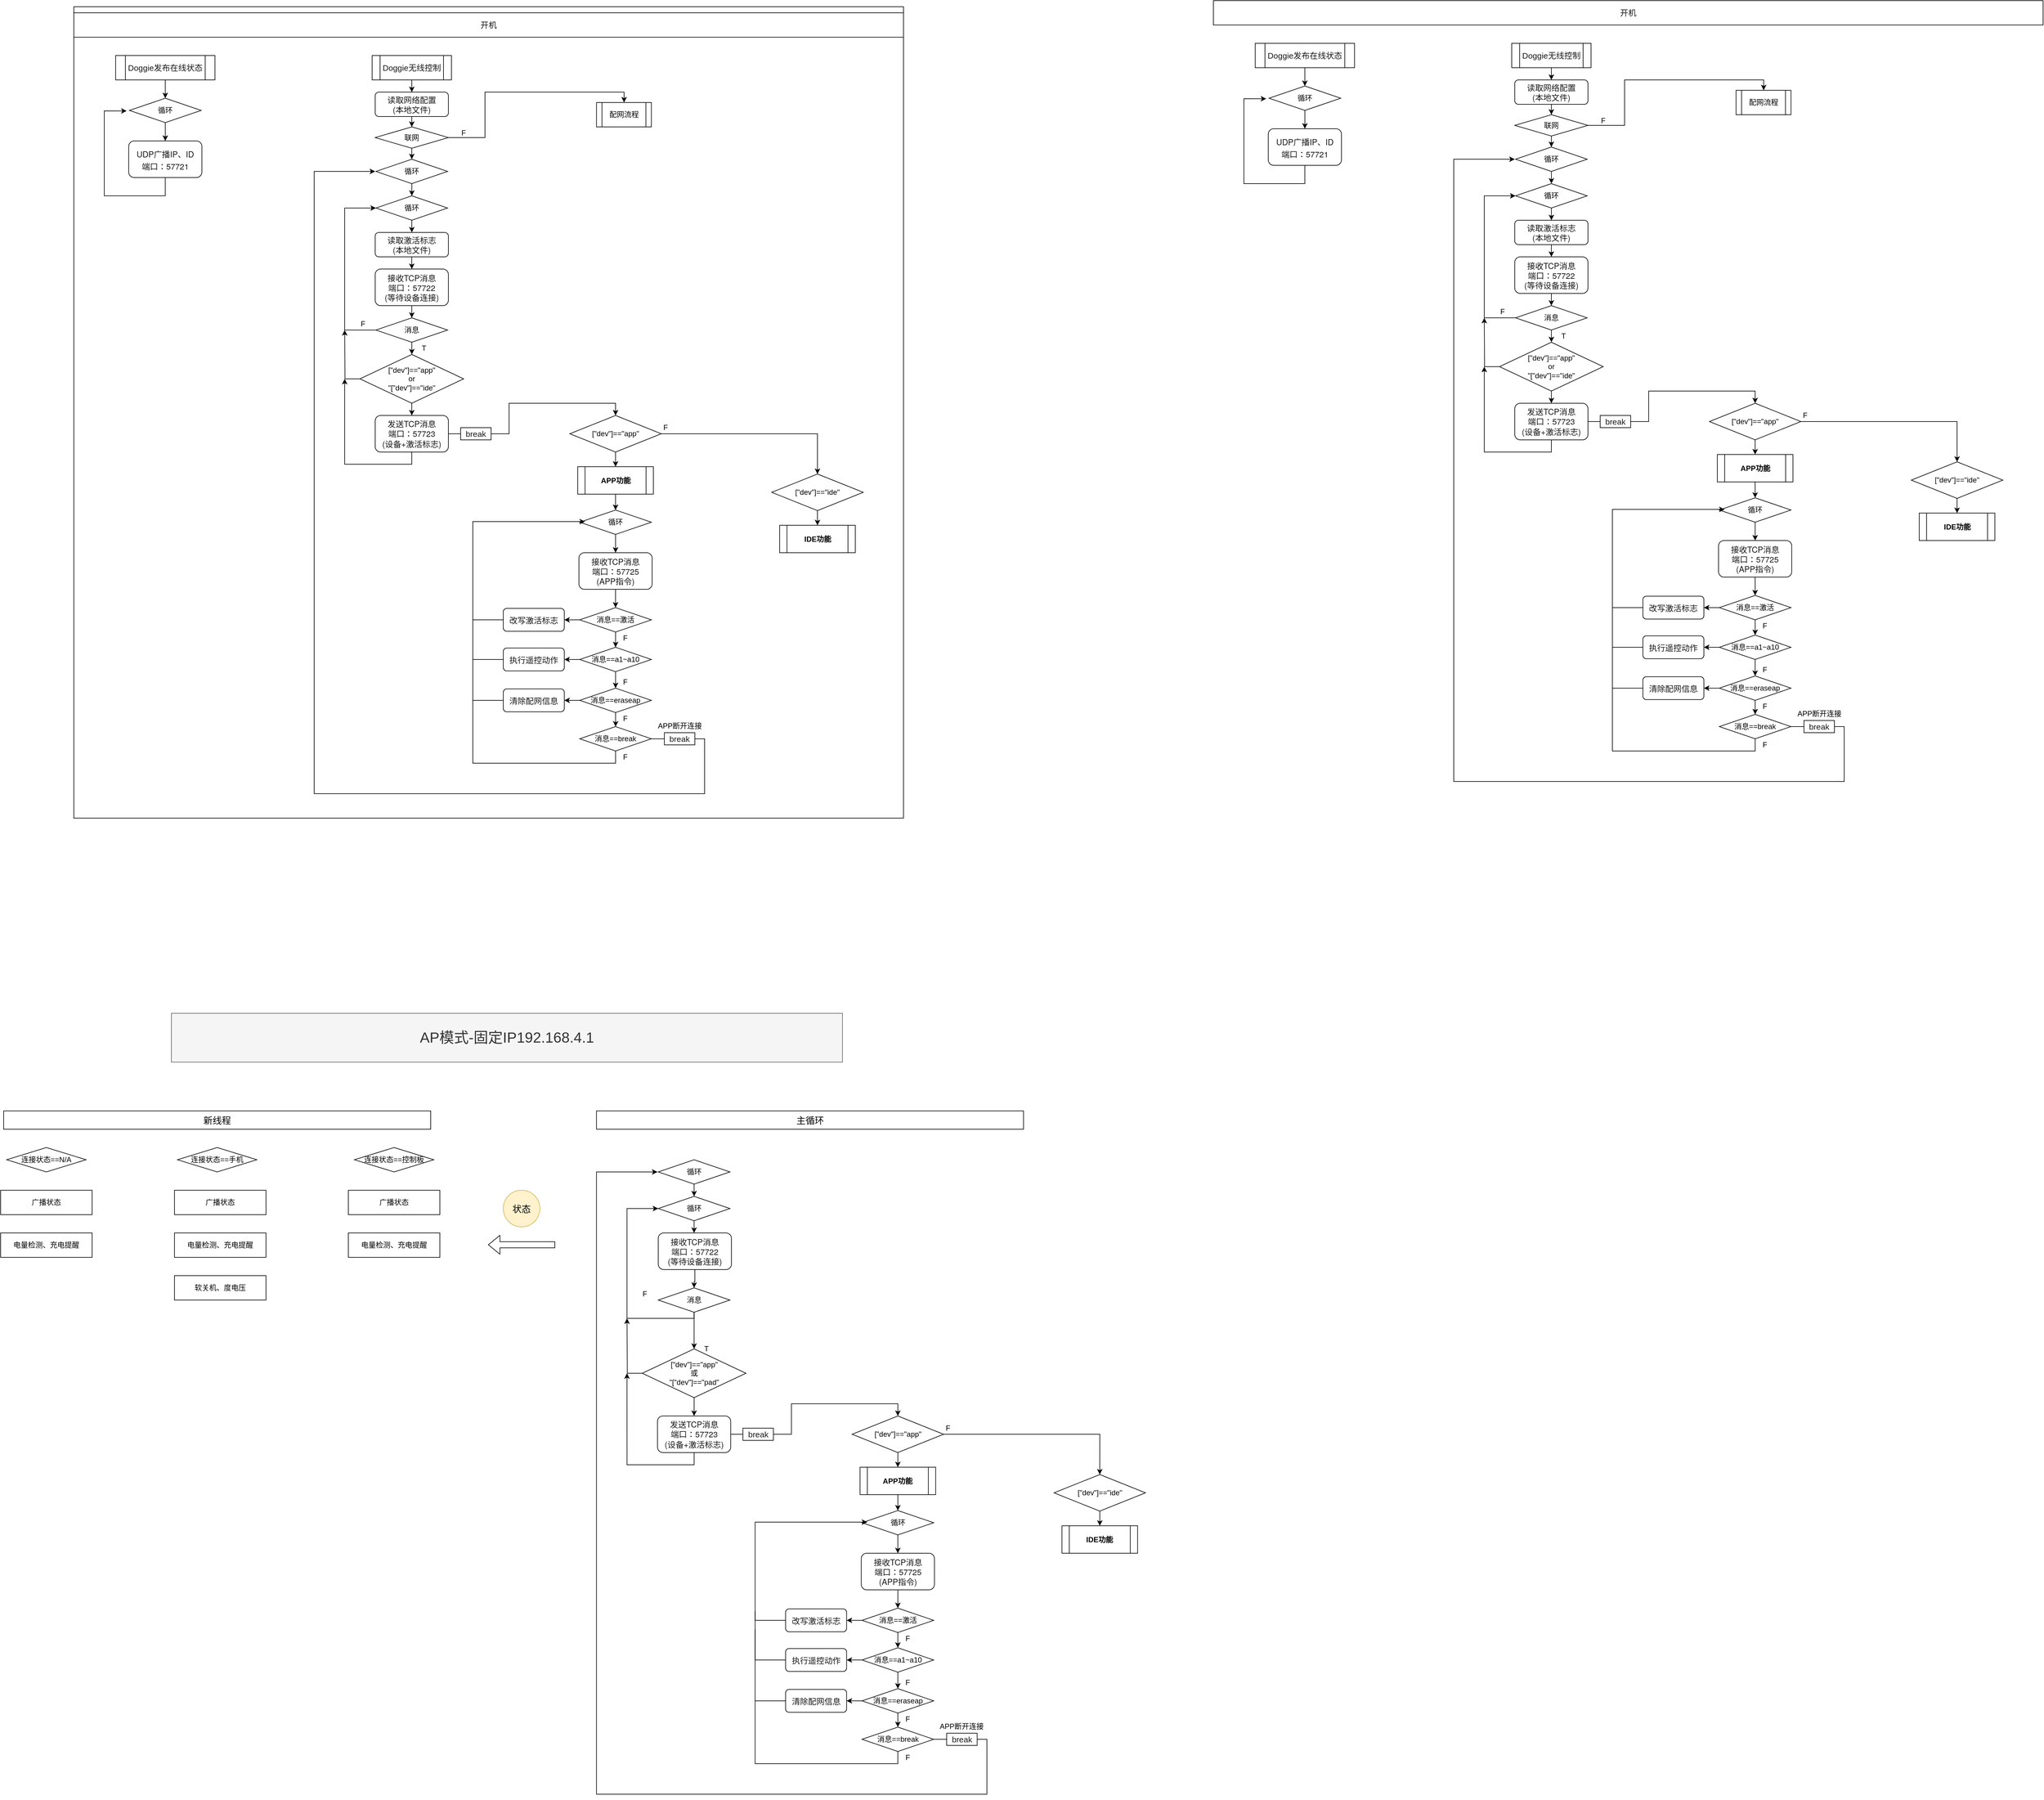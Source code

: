 <mxfile version="14.1.1" type="github">
  <diagram id="SIsZvFy45aXnX-BMXcz8" name="Page-1">
    <mxGraphModel dx="2950" dy="3023" grid="1" gridSize="10" guides="1" tooltips="1" connect="1" arrows="1" fold="1" page="1" pageScale="1" pageWidth="827" pageHeight="1169" math="0" shadow="0">
      <root>
        <mxCell id="0" />
        <mxCell id="1" parent="0" />
        <mxCell id="pTYEqp93y5SNzYrnJhAv-175" value="" style="rounded=0;whiteSpace=wrap;html=1;fillColor=#ffffff;gradientColor=none;" parent="1" vertex="1">
          <mxGeometry x="-1160" y="-2280" width="1360" height="1330" as="geometry" />
        </mxCell>
        <mxCell id="pTYEqp93y5SNzYrnJhAv-173" style="edgeStyle=orthogonalEdgeStyle;rounded=0;orthogonalLoop=1;jettySize=auto;html=1;startArrow=none;startFill=0;endArrow=classic;endFill=1;entryX=-0.039;entryY=0.521;entryDx=0;entryDy=0;entryPerimeter=0;" parent="1" source="kPTJGmgoszfXjRoP_3Vx-1" target="pTYEqp93y5SNzYrnJhAv-170" edge="1">
          <mxGeometry relative="1" as="geometry">
            <mxPoint x="-1110.06" y="-2140" as="targetPoint" />
            <Array as="points">
              <mxPoint x="-1010.06" y="-1970" />
              <mxPoint x="-1110.06" y="-1970" />
              <mxPoint x="-1110.06" y="-2109" />
            </Array>
          </mxGeometry>
        </mxCell>
        <mxCell id="kPTJGmgoszfXjRoP_3Vx-1" value="&lt;p style=&quot;box-sizing: border-box ; margin: 0px ; padding: 0px ; font-family: &amp;#34;helvetica neue&amp;#34; , &amp;#34;helvetica&amp;#34; , &amp;#34;pingfang sc&amp;#34; , &amp;#34;hiragino sans gb&amp;#34; , &amp;#34;microsoft yahei&amp;#34; , &amp;#34;\5 fae8f6f96c59ed1&amp;#34; , &amp;#34;arial&amp;#34; , sans-serif ; font-size: 16px ; line-height: 1.2&quot;&gt;&lt;span style=&quot;box-sizing: border-box ; color: rgb(25 , 25 , 25) ; font-size: 10pt&quot;&gt;UDP广播IP、ID&lt;/span&gt;&lt;/p&gt;&lt;p style=&quot;box-sizing: border-box ; margin: 0px ; padding: 0px ; font-family: &amp;#34;helvetica neue&amp;#34; , &amp;#34;helvetica&amp;#34; , &amp;#34;pingfang sc&amp;#34; , &amp;#34;hiragino sans gb&amp;#34; , &amp;#34;microsoft yahei&amp;#34; , &amp;#34;\5 fae8f6f96c59ed1&amp;#34; , &amp;#34;arial&amp;#34; , sans-serif ; font-size: 16px ; line-height: 1.2&quot;&gt;&lt;span style=&quot;box-sizing: border-box ; color: rgb(25 , 25 , 25) ; font-size: 10pt&quot;&gt;端口：57721&lt;/span&gt;&lt;/p&gt;" style="rounded=1;whiteSpace=wrap;html=1;" parent="1" vertex="1">
          <mxGeometry x="-1070.06" y="-2060" width="120" height="60" as="geometry" />
        </mxCell>
        <mxCell id="pTYEqp93y5SNzYrnJhAv-171" style="edgeStyle=orthogonalEdgeStyle;rounded=0;orthogonalLoop=1;jettySize=auto;html=1;entryX=0.5;entryY=0;entryDx=0;entryDy=0;startArrow=none;startFill=0;endArrow=classic;endFill=1;" parent="1" target="pTYEqp93y5SNzYrnJhAv-170" edge="1">
          <mxGeometry relative="1" as="geometry">
            <mxPoint x="-1010.1" y="-2160" as="sourcePoint" />
          </mxGeometry>
        </mxCell>
        <mxCell id="pTYEqp93y5SNzYrnJhAv-2" value="&lt;span style=&quot;color: rgb(25 , 25 , 25) ; font-size: 13.333px&quot;&gt;开机&lt;/span&gt;" style="rounded=0;whiteSpace=wrap;html=1;fillColor=#ffffff;gradientColor=none;" parent="1" vertex="1">
          <mxGeometry x="-1160" y="-2270" width="1360" height="40" as="geometry" />
        </mxCell>
        <mxCell id="pTYEqp93y5SNzYrnJhAv-177" style="edgeStyle=orthogonalEdgeStyle;rounded=0;orthogonalLoop=1;jettySize=auto;html=1;entryX=0.5;entryY=0;entryDx=0;entryDy=0;startArrow=none;startFill=0;endArrow=classic;endFill=1;" parent="1" source="pTYEqp93y5SNzYrnJhAv-3" target="pTYEqp93y5SNzYrnJhAv-5" edge="1">
          <mxGeometry relative="1" as="geometry" />
        </mxCell>
        <mxCell id="pTYEqp93y5SNzYrnJhAv-3" value="&lt;p style=&quot;box-sizing: border-box ; margin: 0px ; padding: 0px ; font-family: &amp;#34;helvetica neue&amp;#34; , &amp;#34;helvetica&amp;#34; , &amp;#34;pingfang sc&amp;#34; , &amp;#34;hiragino sans gb&amp;#34; , &amp;#34;microsoft yahei&amp;#34; , &amp;#34;\5 fae8f6f96c59ed1&amp;#34; , &amp;#34;arial&amp;#34; , sans-serif ; line-height: 1.2&quot;&gt;&lt;font color=&quot;#191919&quot;&gt;&lt;span style=&quot;font-size: 13.333px&quot;&gt;读取网络配置&lt;/span&gt;&lt;/font&gt;&lt;/p&gt;&lt;p style=&quot;box-sizing: border-box ; margin: 0px ; padding: 0px ; font-family: &amp;#34;helvetica neue&amp;#34; , &amp;#34;helvetica&amp;#34; , &amp;#34;pingfang sc&amp;#34; , &amp;#34;hiragino sans gb&amp;#34; , &amp;#34;microsoft yahei&amp;#34; , &amp;#34;\5 fae8f6f96c59ed1&amp;#34; , &amp;#34;arial&amp;#34; , sans-serif ; line-height: 1.2&quot;&gt;&lt;font color=&quot;#191919&quot;&gt;&lt;span style=&quot;font-size: 13.333px&quot;&gt;(本地文件)&lt;/span&gt;&lt;/font&gt;&lt;/p&gt;" style="rounded=1;whiteSpace=wrap;html=1;" parent="1" vertex="1">
          <mxGeometry x="-666" y="-2140" width="120" height="40" as="geometry" />
        </mxCell>
        <mxCell id="pTYEqp93y5SNzYrnJhAv-71" style="edgeStyle=orthogonalEdgeStyle;rounded=0;orthogonalLoop=1;jettySize=auto;html=1;entryX=0.5;entryY=0;entryDx=0;entryDy=0;startArrow=none;startFill=0;endArrow=classic;endFill=1;" parent="1" source="pTYEqp93y5SNzYrnJhAv-5" target="pTYEqp93y5SNzYrnJhAv-69" edge="1">
          <mxGeometry relative="1" as="geometry" />
        </mxCell>
        <mxCell id="pTYEqp93y5SNzYrnJhAv-179" style="edgeStyle=orthogonalEdgeStyle;rounded=0;orthogonalLoop=1;jettySize=auto;html=1;startArrow=none;startFill=0;endArrow=classic;endFill=1;" parent="1" source="pTYEqp93y5SNzYrnJhAv-5" target="pTYEqp93y5SNzYrnJhAv-8" edge="1">
          <mxGeometry relative="1" as="geometry">
            <Array as="points">
              <mxPoint x="-486" y="-2065" />
              <mxPoint x="-486" y="-2140" />
              <mxPoint x="-258" y="-2140" />
            </Array>
          </mxGeometry>
        </mxCell>
        <mxCell id="pTYEqp93y5SNzYrnJhAv-5" value="联网" style="rhombus;whiteSpace=wrap;html=1;" parent="1" vertex="1">
          <mxGeometry x="-666" y="-2083" width="120" height="35" as="geometry" />
        </mxCell>
        <mxCell id="pTYEqp93y5SNzYrnJhAv-8" value="配网流程" style="shape=process;whiteSpace=wrap;html=1;backgroundOutline=1;" parent="1" vertex="1">
          <mxGeometry x="-303.25" y="-2123" width="90" height="40" as="geometry" />
        </mxCell>
        <mxCell id="pTYEqp93y5SNzYrnJhAv-94" style="edgeStyle=orthogonalEdgeStyle;rounded=0;orthogonalLoop=1;jettySize=auto;html=1;entryX=0.5;entryY=0;entryDx=0;entryDy=0;startArrow=none;startFill=0;endArrow=classic;endFill=1;" parent="1" source="pTYEqp93y5SNzYrnJhAv-88" target="pTYEqp93y5SNzYrnJhAv-90" edge="1">
          <mxGeometry relative="1" as="geometry">
            <mxPoint x="-605.966" y="-1790" as="sourcePoint" />
          </mxGeometry>
        </mxCell>
        <mxCell id="pTYEqp93y5SNzYrnJhAv-87" style="edgeStyle=orthogonalEdgeStyle;rounded=0;orthogonalLoop=1;jettySize=auto;html=1;entryX=0.5;entryY=0;entryDx=0;entryDy=0;startArrow=none;startFill=0;endArrow=classic;endFill=1;" parent="1" source="pTYEqp93y5SNzYrnJhAv-69" target="pTYEqp93y5SNzYrnJhAv-86" edge="1">
          <mxGeometry relative="1" as="geometry" />
        </mxCell>
        <mxCell id="pTYEqp93y5SNzYrnJhAv-69" value="循环" style="rhombus;whiteSpace=wrap;html=1;" parent="1" vertex="1">
          <mxGeometry x="-664.75" y="-2030" width="117.5" height="40" as="geometry" />
        </mxCell>
        <mxCell id="pTYEqp93y5SNzYrnJhAv-83" style="edgeStyle=orthogonalEdgeStyle;rounded=0;orthogonalLoop=1;jettySize=auto;html=1;entryX=0.5;entryY=0;entryDx=0;entryDy=0;startArrow=none;startFill=0;endArrow=classic;endFill=1;" parent="1" source="pTYEqp93y5SNzYrnJhAv-80" target="pTYEqp93y5SNzYrnJhAv-82" edge="1">
          <mxGeometry relative="1" as="geometry" />
        </mxCell>
        <mxCell id="pTYEqp93y5SNzYrnJhAv-101" style="edgeStyle=orthogonalEdgeStyle;rounded=0;orthogonalLoop=1;jettySize=auto;html=1;startArrow=none;startFill=0;endArrow=classic;endFill=1;" parent="1" source="pTYEqp93y5SNzYrnJhAv-80" edge="1">
          <mxGeometry relative="1" as="geometry">
            <mxPoint x="-716" y="-1750" as="targetPoint" />
          </mxGeometry>
        </mxCell>
        <mxCell id="pTYEqp93y5SNzYrnJhAv-80" value="[&quot;dev&quot;]==&quot;app&quot;&lt;br&gt;or&lt;br&gt;&quot;[&quot;dev&quot;]==&quot;ide&quot;" style="rhombus;whiteSpace=wrap;html=1;" parent="1" vertex="1">
          <mxGeometry x="-691" y="-1710" width="170" height="80" as="geometry" />
        </mxCell>
        <mxCell id="pTYEqp93y5SNzYrnJhAv-102" style="edgeStyle=orthogonalEdgeStyle;rounded=0;orthogonalLoop=1;jettySize=auto;html=1;startArrow=none;startFill=0;endArrow=classic;endFill=1;" parent="1" source="pTYEqp93y5SNzYrnJhAv-82" edge="1">
          <mxGeometry relative="1" as="geometry">
            <mxPoint x="-716" y="-1670" as="targetPoint" />
            <Array as="points">
              <mxPoint x="-606" y="-1530" />
              <mxPoint x="-716" y="-1530" />
            </Array>
          </mxGeometry>
        </mxCell>
        <mxCell id="pTYEqp93y5SNzYrnJhAv-127" style="edgeStyle=orthogonalEdgeStyle;rounded=0;orthogonalLoop=1;jettySize=auto;html=1;entryX=0.5;entryY=0;entryDx=0;entryDy=0;startArrow=none;startFill=0;endArrow=classic;endFill=1;" parent="1" source="pTYEqp93y5SNzYrnJhAv-82" target="pTYEqp93y5SNzYrnJhAv-110" edge="1">
          <mxGeometry relative="1" as="geometry" />
        </mxCell>
        <mxCell id="pTYEqp93y5SNzYrnJhAv-82" value="&lt;p style=&quot;box-sizing: border-box ; margin: 0px ; padding: 0px ; font-family: &amp;#34;helvetica neue&amp;#34; , &amp;#34;helvetica&amp;#34; , &amp;#34;pingfang sc&amp;#34; , &amp;#34;hiragino sans gb&amp;#34; , &amp;#34;microsoft yahei&amp;#34; , &amp;#34;\5 fae8f6f96c59ed1&amp;#34; , &amp;#34;arial&amp;#34; , sans-serif ; line-height: 1.2&quot;&gt;&lt;font color=&quot;#191919&quot;&gt;&lt;span style=&quot;font-size: 13.333px&quot;&gt;发送TCP消息&lt;/span&gt;&lt;/font&gt;&lt;/p&gt;&lt;span style=&quot;color: rgb(25 , 25 , 25) ; font-family: &amp;#34;helvetica neue&amp;#34; , &amp;#34;helvetica&amp;#34; , &amp;#34;pingfang sc&amp;#34; , &amp;#34;hiragino sans gb&amp;#34; , &amp;#34;microsoft yahei&amp;#34; , &amp;#34;\5 fae8f6f96c59ed1&amp;#34; , &amp;#34;arial&amp;#34; , sans-serif ; font-size: 13.333px&quot;&gt;端口：&lt;/span&gt;&lt;font color=&quot;#191919&quot; face=&quot;helvetica neue, helvetica, pingfang sc, hiragino sans gb, microsoft yahei, \5 fae8f6f96c59ed1, arial, sans-serif&quot;&gt;&lt;span style=&quot;font-size: 13.333px&quot;&gt;57723&lt;/span&gt;&lt;/font&gt;&lt;p style=&quot;box-sizing: border-box ; margin: 0px ; padding: 0px ; font-family: &amp;#34;helvetica neue&amp;#34; , &amp;#34;helvetica&amp;#34; , &amp;#34;pingfang sc&amp;#34; , &amp;#34;hiragino sans gb&amp;#34; , &amp;#34;microsoft yahei&amp;#34; , &amp;#34;\5 fae8f6f96c59ed1&amp;#34; , &amp;#34;arial&amp;#34; , sans-serif ; line-height: 1.2&quot;&gt;&lt;font color=&quot;#191919&quot;&gt;&lt;span style=&quot;font-size: 13.333px&quot;&gt;(设备+激活标志)&lt;/span&gt;&lt;/font&gt;&lt;font color=&quot;#191919&quot;&gt;&lt;span style=&quot;font-size: 13.333px&quot;&gt;&lt;br&gt;&lt;/span&gt;&lt;/font&gt;&lt;/p&gt;" style="rounded=1;whiteSpace=wrap;html=1;" parent="1" vertex="1">
          <mxGeometry x="-666" y="-1610" width="120" height="60" as="geometry" />
        </mxCell>
        <mxCell id="pTYEqp93y5SNzYrnJhAv-99" style="edgeStyle=orthogonalEdgeStyle;rounded=0;orthogonalLoop=1;jettySize=auto;html=1;entryX=0.5;entryY=0;entryDx=0;entryDy=0;startArrow=none;startFill=0;endArrow=classic;endFill=1;" parent="1" source="pTYEqp93y5SNzYrnJhAv-86" target="pTYEqp93y5SNzYrnJhAv-97" edge="1">
          <mxGeometry relative="1" as="geometry" />
        </mxCell>
        <mxCell id="pTYEqp93y5SNzYrnJhAv-86" value="循环" style="rhombus;whiteSpace=wrap;html=1;" parent="1" vertex="1">
          <mxGeometry x="-664.75" y="-1970" width="117.5" height="40" as="geometry" />
        </mxCell>
        <mxCell id="pTYEqp93y5SNzYrnJhAv-88" value="&lt;p style=&quot;box-sizing: border-box ; margin: 0px ; padding: 0px ; font-family: &amp;#34;helvetica neue&amp;#34; , &amp;#34;helvetica&amp;#34; , &amp;#34;pingfang sc&amp;#34; , &amp;#34;hiragino sans gb&amp;#34; , &amp;#34;microsoft yahei&amp;#34; , &amp;#34;\5 fae8f6f96c59ed1&amp;#34; , &amp;#34;arial&amp;#34; , sans-serif ; line-height: 1.2&quot;&gt;&lt;font color=&quot;#191919&quot;&gt;&lt;span style=&quot;font-size: 13.333px&quot;&gt;接收TCP消息&lt;/span&gt;&lt;/font&gt;&lt;/p&gt;&lt;p style=&quot;box-sizing: border-box ; margin: 0px ; padding: 0px ; font-family: &amp;#34;helvetica neue&amp;#34; , &amp;#34;helvetica&amp;#34; , &amp;#34;pingfang sc&amp;#34; , &amp;#34;hiragino sans gb&amp;#34; , &amp;#34;microsoft yahei&amp;#34; , &amp;#34;\5 fae8f6f96c59ed1&amp;#34; , &amp;#34;arial&amp;#34; , sans-serif ; line-height: 1.2&quot;&gt;&lt;span style=&quot;color: rgb(25 , 25 , 25) ; font-size: 13.333px&quot;&gt;端口：57722&lt;/span&gt;&lt;/p&gt;&lt;p style=&quot;box-sizing: border-box ; margin: 0px ; padding: 0px ; font-family: &amp;#34;helvetica neue&amp;#34; , &amp;#34;helvetica&amp;#34; , &amp;#34;pingfang sc&amp;#34; , &amp;#34;hiragino sans gb&amp;#34; , &amp;#34;microsoft yahei&amp;#34; , &amp;#34;\5 fae8f6f96c59ed1&amp;#34; , &amp;#34;arial&amp;#34; , sans-serif ; line-height: 1.2&quot;&gt;&lt;font color=&quot;#191919&quot;&gt;&lt;span style=&quot;font-size: 13.333px&quot;&gt;(等待设备连接)&lt;/span&gt;&lt;/font&gt;&lt;/p&gt;" style="rounded=1;whiteSpace=wrap;html=1;" parent="1" vertex="1">
          <mxGeometry x="-666" y="-1850" width="120" height="60" as="geometry" />
        </mxCell>
        <mxCell id="pTYEqp93y5SNzYrnJhAv-95" style="edgeStyle=orthogonalEdgeStyle;rounded=0;orthogonalLoop=1;jettySize=auto;html=1;entryX=0.5;entryY=0;entryDx=0;entryDy=0;startArrow=none;startFill=0;endArrow=classic;endFill=1;" parent="1" source="pTYEqp93y5SNzYrnJhAv-90" target="pTYEqp93y5SNzYrnJhAv-80" edge="1">
          <mxGeometry relative="1" as="geometry" />
        </mxCell>
        <mxCell id="pTYEqp93y5SNzYrnJhAv-96" style="edgeStyle=orthogonalEdgeStyle;rounded=0;orthogonalLoop=1;jettySize=auto;html=1;startArrow=none;startFill=0;endArrow=classic;endFill=1;entryX=0;entryY=0.5;entryDx=0;entryDy=0;" parent="1" source="pTYEqp93y5SNzYrnJhAv-90" target="pTYEqp93y5SNzYrnJhAv-86" edge="1">
          <mxGeometry relative="1" as="geometry">
            <mxPoint x="-686" y="-1950" as="targetPoint" />
            <Array as="points">
              <mxPoint x="-716" y="-1750" />
              <mxPoint x="-716" y="-1950" />
            </Array>
          </mxGeometry>
        </mxCell>
        <mxCell id="pTYEqp93y5SNzYrnJhAv-90" value="消息" style="rhombus;whiteSpace=wrap;html=1;" parent="1" vertex="1">
          <mxGeometry x="-664.75" y="-1770" width="117.5" height="40" as="geometry" />
        </mxCell>
        <mxCell id="pTYEqp93y5SNzYrnJhAv-100" style="edgeStyle=orthogonalEdgeStyle;rounded=0;orthogonalLoop=1;jettySize=auto;html=1;entryX=0.5;entryY=0;entryDx=0;entryDy=0;startArrow=none;startFill=0;endArrow=classic;endFill=1;" parent="1" source="pTYEqp93y5SNzYrnJhAv-97" target="pTYEqp93y5SNzYrnJhAv-88" edge="1">
          <mxGeometry relative="1" as="geometry" />
        </mxCell>
        <mxCell id="pTYEqp93y5SNzYrnJhAv-97" value="&lt;p style=&quot;box-sizing: border-box ; margin: 0px ; padding: 0px ; font-family: &amp;#34;helvetica neue&amp;#34; , &amp;#34;helvetica&amp;#34; , &amp;#34;pingfang sc&amp;#34; , &amp;#34;hiragino sans gb&amp;#34; , &amp;#34;microsoft yahei&amp;#34; , &amp;#34;\5 fae8f6f96c59ed1&amp;#34; , &amp;#34;arial&amp;#34; , sans-serif ; line-height: 1.2&quot;&gt;&lt;font color=&quot;#191919&quot;&gt;&lt;span style=&quot;font-size: 13.333px&quot;&gt;读取激活标志&lt;/span&gt;&lt;/font&gt;&lt;/p&gt;&lt;p style=&quot;box-sizing: border-box ; margin: 0px ; padding: 0px ; font-family: &amp;#34;helvetica neue&amp;#34; , &amp;#34;helvetica&amp;#34; , &amp;#34;pingfang sc&amp;#34; , &amp;#34;hiragino sans gb&amp;#34; , &amp;#34;microsoft yahei&amp;#34; , &amp;#34;\5 fae8f6f96c59ed1&amp;#34; , &amp;#34;arial&amp;#34; , sans-serif ; line-height: 1.2&quot;&gt;&lt;font color=&quot;#191919&quot;&gt;&lt;span style=&quot;font-size: 13.333px&quot;&gt;(本地文件)&lt;/span&gt;&lt;/font&gt;&lt;/p&gt;" style="rounded=1;whiteSpace=wrap;html=1;" parent="1" vertex="1">
          <mxGeometry x="-666" y="-1910" width="120" height="40" as="geometry" />
        </mxCell>
        <mxCell id="pTYEqp93y5SNzYrnJhAv-108" value="T" style="text;html=1;strokeColor=none;fillColor=none;align=center;verticalAlign=middle;whiteSpace=wrap;rounded=0;" parent="1" vertex="1">
          <mxGeometry x="-606" y="-1730" width="40" height="20" as="geometry" />
        </mxCell>
        <mxCell id="pTYEqp93y5SNzYrnJhAv-109" value="F" style="text;html=1;strokeColor=none;fillColor=none;align=center;verticalAlign=middle;whiteSpace=wrap;rounded=0;" parent="1" vertex="1">
          <mxGeometry x="-706" y="-1770" width="40" height="20" as="geometry" />
        </mxCell>
        <mxCell id="pTYEqp93y5SNzYrnJhAv-114" style="edgeStyle=orthogonalEdgeStyle;rounded=0;orthogonalLoop=1;jettySize=auto;html=1;entryX=0.5;entryY=0;entryDx=0;entryDy=0;startArrow=none;startFill=0;endArrow=classic;endFill=1;" parent="1" source="pTYEqp93y5SNzYrnJhAv-110" target="pTYEqp93y5SNzYrnJhAv-111" edge="1">
          <mxGeometry relative="1" as="geometry">
            <Array as="points">
              <mxPoint x="59" y="-1580" />
            </Array>
          </mxGeometry>
        </mxCell>
        <mxCell id="pTYEqp93y5SNzYrnJhAv-116" style="edgeStyle=orthogonalEdgeStyle;rounded=0;orthogonalLoop=1;jettySize=auto;html=1;startArrow=none;startFill=0;endArrow=classic;endFill=1;entryX=0.5;entryY=0;entryDx=0;entryDy=0;" parent="1" source="pTYEqp93y5SNzYrnJhAv-110" target="pTYEqp93y5SNzYrnJhAv-115" edge="1">
          <mxGeometry relative="1" as="geometry">
            <mxPoint x="-272" y="-1525" as="targetPoint" />
          </mxGeometry>
        </mxCell>
        <mxCell id="pTYEqp93y5SNzYrnJhAv-110" value="[&quot;dev&quot;]==&quot;app&quot;" style="rhombus;whiteSpace=wrap;html=1;" parent="1" vertex="1">
          <mxGeometry x="-347" y="-1610" width="150" height="60" as="geometry" />
        </mxCell>
        <mxCell id="pTYEqp93y5SNzYrnJhAv-163" style="edgeStyle=orthogonalEdgeStyle;rounded=0;orthogonalLoop=1;jettySize=auto;html=1;startArrow=none;startFill=0;endArrow=classic;endFill=1;" parent="1" source="pTYEqp93y5SNzYrnJhAv-111" target="pTYEqp93y5SNzYrnJhAv-160" edge="1">
          <mxGeometry relative="1" as="geometry" />
        </mxCell>
        <mxCell id="pTYEqp93y5SNzYrnJhAv-111" value="[&quot;dev&quot;]==&quot;ide&quot;" style="rhombus;whiteSpace=wrap;html=1;" parent="1" vertex="1">
          <mxGeometry x="-16" y="-1514" width="150" height="60" as="geometry" />
        </mxCell>
        <mxCell id="pTYEqp93y5SNzYrnJhAv-117" style="edgeStyle=orthogonalEdgeStyle;rounded=0;orthogonalLoop=1;jettySize=auto;html=1;startArrow=none;startFill=0;endArrow=classic;endFill=1;" parent="1" source="pTYEqp93y5SNzYrnJhAv-115" edge="1">
          <mxGeometry relative="1" as="geometry">
            <mxPoint x="-272" y="-1455" as="targetPoint" />
          </mxGeometry>
        </mxCell>
        <mxCell id="pTYEqp93y5SNzYrnJhAv-115" value="APP功能" style="shape=process;whiteSpace=wrap;html=1;backgroundOutline=1;fontStyle=1" parent="1" vertex="1">
          <mxGeometry x="-334" y="-1526" width="124" height="45" as="geometry" />
        </mxCell>
        <mxCell id="pTYEqp93y5SNzYrnJhAv-120" style="edgeStyle=orthogonalEdgeStyle;rounded=0;orthogonalLoop=1;jettySize=auto;html=1;entryX=0.5;entryY=0;entryDx=0;entryDy=0;startArrow=none;startFill=0;endArrow=classic;endFill=1;" parent="1" source="pTYEqp93y5SNzYrnJhAv-118" target="pTYEqp93y5SNzYrnJhAv-119" edge="1">
          <mxGeometry relative="1" as="geometry" />
        </mxCell>
        <mxCell id="pTYEqp93y5SNzYrnJhAv-118" value="循环" style="rhombus;whiteSpace=wrap;html=1;" parent="1" vertex="1">
          <mxGeometry x="-330.75" y="-1455" width="117.5" height="40" as="geometry" />
        </mxCell>
        <mxCell id="pTYEqp93y5SNzYrnJhAv-122" style="edgeStyle=orthogonalEdgeStyle;rounded=0;orthogonalLoop=1;jettySize=auto;html=1;entryX=0.5;entryY=0;entryDx=0;entryDy=0;startArrow=none;startFill=0;endArrow=classic;endFill=1;" parent="1" source="pTYEqp93y5SNzYrnJhAv-119" target="pTYEqp93y5SNzYrnJhAv-121" edge="1">
          <mxGeometry relative="1" as="geometry" />
        </mxCell>
        <mxCell id="pTYEqp93y5SNzYrnJhAv-119" value="&lt;p style=&quot;box-sizing: border-box ; margin: 0px ; padding: 0px ; font-family: &amp;#34;helvetica neue&amp;#34; , &amp;#34;helvetica&amp;#34; , &amp;#34;pingfang sc&amp;#34; , &amp;#34;hiragino sans gb&amp;#34; , &amp;#34;microsoft yahei&amp;#34; , &amp;#34;\5 fae8f6f96c59ed1&amp;#34; , &amp;#34;arial&amp;#34; , sans-serif ; line-height: 1.2&quot;&gt;&lt;font color=&quot;#191919&quot;&gt;&lt;span style=&quot;font-size: 13.333px&quot;&gt;接收TCP消息&lt;/span&gt;&lt;/font&gt;&lt;/p&gt;&lt;p style=&quot;box-sizing: border-box ; margin: 0px ; padding: 0px ; font-family: &amp;#34;helvetica neue&amp;#34; , &amp;#34;helvetica&amp;#34; , &amp;#34;pingfang sc&amp;#34; , &amp;#34;hiragino sans gb&amp;#34; , &amp;#34;microsoft yahei&amp;#34; , &amp;#34;\5 fae8f6f96c59ed1&amp;#34; , &amp;#34;arial&amp;#34; , sans-serif ; line-height: 1.2&quot;&gt;&lt;span style=&quot;color: rgb(25 , 25 , 25) ; font-size: 13.333px&quot;&gt;端口：57725&lt;/span&gt;&lt;/p&gt;&lt;p style=&quot;box-sizing: border-box ; margin: 0px ; padding: 0px ; font-family: &amp;#34;helvetica neue&amp;#34; , &amp;#34;helvetica&amp;#34; , &amp;#34;pingfang sc&amp;#34; , &amp;#34;hiragino sans gb&amp;#34; , &amp;#34;microsoft yahei&amp;#34; , &amp;#34;\5 fae8f6f96c59ed1&amp;#34; , &amp;#34;arial&amp;#34; , sans-serif ; line-height: 1.2&quot;&gt;&lt;font color=&quot;#191919&quot;&gt;&lt;span style=&quot;font-size: 13.333px&quot;&gt;(APP指令)&lt;/span&gt;&lt;/font&gt;&lt;/p&gt;" style="rounded=1;whiteSpace=wrap;html=1;" parent="1" vertex="1">
          <mxGeometry x="-332" y="-1385" width="120" height="60" as="geometry" />
        </mxCell>
        <mxCell id="pTYEqp93y5SNzYrnJhAv-124" style="edgeStyle=orthogonalEdgeStyle;rounded=0;orthogonalLoop=1;jettySize=auto;html=1;startArrow=none;startFill=0;endArrow=classic;endFill=1;" parent="1" source="pTYEqp93y5SNzYrnJhAv-121" target="pTYEqp93y5SNzYrnJhAv-123" edge="1">
          <mxGeometry relative="1" as="geometry" />
        </mxCell>
        <mxCell id="pTYEqp93y5SNzYrnJhAv-138" style="edgeStyle=orthogonalEdgeStyle;rounded=0;orthogonalLoop=1;jettySize=auto;html=1;entryX=0.5;entryY=0;entryDx=0;entryDy=0;startArrow=none;startFill=0;endArrow=classic;endFill=1;" parent="1" source="pTYEqp93y5SNzYrnJhAv-121" target="pTYEqp93y5SNzYrnJhAv-133" edge="1">
          <mxGeometry relative="1" as="geometry" />
        </mxCell>
        <mxCell id="pTYEqp93y5SNzYrnJhAv-121" value="消息==激活" style="rhombus;whiteSpace=wrap;html=1;" parent="1" vertex="1">
          <mxGeometry x="-330.75" y="-1295" width="117.5" height="40" as="geometry" />
        </mxCell>
        <mxCell id="pTYEqp93y5SNzYrnJhAv-131" style="edgeStyle=orthogonalEdgeStyle;rounded=0;orthogonalLoop=1;jettySize=auto;html=1;startArrow=none;startFill=0;endArrow=classic;endFill=1;entryX=0.074;entryY=0.475;entryDx=0;entryDy=0;entryPerimeter=0;" parent="1" source="pTYEqp93y5SNzYrnJhAv-123" target="pTYEqp93y5SNzYrnJhAv-118" edge="1">
          <mxGeometry relative="1" as="geometry">
            <mxPoint x="-426" y="-1430" as="targetPoint" />
            <Array as="points">
              <mxPoint x="-506" y="-1275" />
              <mxPoint x="-506" y="-1436" />
            </Array>
          </mxGeometry>
        </mxCell>
        <mxCell id="pTYEqp93y5SNzYrnJhAv-123" value="&lt;p style=&quot;box-sizing: border-box ; margin: 0px ; padding: 0px ; font-family: &amp;#34;helvetica neue&amp;#34; , &amp;#34;helvetica&amp;#34; , &amp;#34;pingfang sc&amp;#34; , &amp;#34;hiragino sans gb&amp;#34; , &amp;#34;microsoft yahei&amp;#34; , &amp;#34;\5 fae8f6f96c59ed1&amp;#34; , &amp;#34;arial&amp;#34; , sans-serif ; line-height: 1.2&quot;&gt;&lt;font color=&quot;#191919&quot;&gt;&lt;span style=&quot;font-size: 13.333px&quot;&gt;改写激活标志&lt;/span&gt;&lt;/font&gt;&lt;/p&gt;" style="rounded=1;whiteSpace=wrap;html=1;" parent="1" vertex="1">
          <mxGeometry x="-456" y="-1293.75" width="100" height="37.5" as="geometry" />
        </mxCell>
        <mxCell id="pTYEqp93y5SNzYrnJhAv-41" value="&lt;span style=&quot;color: rgb(25 , 25 , 25) ; font-size: 13.333px&quot;&gt;break&lt;/span&gt;" style="rounded=0;whiteSpace=wrap;html=1;fillColor=#ffffff;gradientColor=none;" parent="1" vertex="1">
          <mxGeometry x="-526" y="-1590" width="50" height="20" as="geometry" />
        </mxCell>
        <mxCell id="pTYEqp93y5SNzYrnJhAv-136" style="edgeStyle=orthogonalEdgeStyle;rounded=0;orthogonalLoop=1;jettySize=auto;html=1;startArrow=none;startFill=0;endArrow=classic;endFill=1;" parent="1" source="pTYEqp93y5SNzYrnJhAv-133" target="pTYEqp93y5SNzYrnJhAv-135" edge="1">
          <mxGeometry relative="1" as="geometry" />
        </mxCell>
        <mxCell id="pTYEqp93y5SNzYrnJhAv-142" style="edgeStyle=orthogonalEdgeStyle;rounded=0;orthogonalLoop=1;jettySize=auto;html=1;entryX=0.5;entryY=0;entryDx=0;entryDy=0;startArrow=none;startFill=0;endArrow=classic;endFill=1;" parent="1" source="pTYEqp93y5SNzYrnJhAv-133" target="pTYEqp93y5SNzYrnJhAv-140" edge="1">
          <mxGeometry relative="1" as="geometry" />
        </mxCell>
        <mxCell id="pTYEqp93y5SNzYrnJhAv-133" value="消息==a1~a10" style="rhombus;whiteSpace=wrap;html=1;" parent="1" vertex="1">
          <mxGeometry x="-330.75" y="-1230" width="117.5" height="40" as="geometry" />
        </mxCell>
        <mxCell id="pTYEqp93y5SNzYrnJhAv-139" style="edgeStyle=orthogonalEdgeStyle;rounded=0;orthogonalLoop=1;jettySize=auto;html=1;startArrow=none;startFill=0;endArrow=none;endFill=0;" parent="1" source="pTYEqp93y5SNzYrnJhAv-135" edge="1">
          <mxGeometry relative="1" as="geometry">
            <mxPoint x="-506" y="-1290" as="targetPoint" />
            <Array as="points">
              <mxPoint x="-506" y="-1210" />
              <mxPoint x="-506" y="-1280" />
            </Array>
          </mxGeometry>
        </mxCell>
        <mxCell id="pTYEqp93y5SNzYrnJhAv-135" value="&lt;p style=&quot;box-sizing: border-box ; margin: 0px ; padding: 0px ; font-family: &amp;#34;helvetica neue&amp;#34; , &amp;#34;helvetica&amp;#34; , &amp;#34;pingfang sc&amp;#34; , &amp;#34;hiragino sans gb&amp;#34; , &amp;#34;microsoft yahei&amp;#34; , &amp;#34;\5 fae8f6f96c59ed1&amp;#34; , &amp;#34;arial&amp;#34; , sans-serif ; line-height: 1.2&quot;&gt;&lt;font color=&quot;#191919&quot;&gt;&lt;span style=&quot;font-size: 13.333px&quot;&gt;执行遥控动作&lt;/span&gt;&lt;/font&gt;&lt;/p&gt;" style="rounded=1;whiteSpace=wrap;html=1;" parent="1" vertex="1">
          <mxGeometry x="-456" y="-1228.75" width="100" height="37.5" as="geometry" />
        </mxCell>
        <mxCell id="pTYEqp93y5SNzYrnJhAv-144" style="edgeStyle=orthogonalEdgeStyle;rounded=0;orthogonalLoop=1;jettySize=auto;html=1;entryX=0.5;entryY=0;entryDx=0;entryDy=0;startArrow=none;startFill=0;endArrow=classic;endFill=1;" parent="1" source="pTYEqp93y5SNzYrnJhAv-140" target="pTYEqp93y5SNzYrnJhAv-141" edge="1">
          <mxGeometry relative="1" as="geometry" />
        </mxCell>
        <mxCell id="pTYEqp93y5SNzYrnJhAv-152" style="edgeStyle=orthogonalEdgeStyle;rounded=0;orthogonalLoop=1;jettySize=auto;html=1;entryX=1;entryY=0.5;entryDx=0;entryDy=0;startArrow=none;startFill=0;endArrow=classic;endFill=1;" parent="1" source="pTYEqp93y5SNzYrnJhAv-140" target="pTYEqp93y5SNzYrnJhAv-151" edge="1">
          <mxGeometry relative="1" as="geometry" />
        </mxCell>
        <mxCell id="pTYEqp93y5SNzYrnJhAv-140" value="消息==eraseap" style="rhombus;whiteSpace=wrap;html=1;" parent="1" vertex="1">
          <mxGeometry x="-330.75" y="-1163" width="117.5" height="40" as="geometry" />
        </mxCell>
        <mxCell id="pTYEqp93y5SNzYrnJhAv-145" style="edgeStyle=orthogonalEdgeStyle;rounded=0;orthogonalLoop=1;jettySize=auto;html=1;startArrow=none;startFill=0;endArrow=none;endFill=0;" parent="1" source="pTYEqp93y5SNzYrnJhAv-141" edge="1">
          <mxGeometry relative="1" as="geometry">
            <mxPoint x="-506" y="-1260" as="targetPoint" />
            <Array as="points">
              <mxPoint x="-272" y="-1040" />
              <mxPoint x="-506" y="-1040" />
              <mxPoint x="-506" y="-1210" />
            </Array>
          </mxGeometry>
        </mxCell>
        <mxCell id="pTYEqp93y5SNzYrnJhAv-156" style="edgeStyle=orthogonalEdgeStyle;rounded=0;orthogonalLoop=1;jettySize=auto;html=1;startArrow=none;startFill=0;endArrow=classic;endFill=1;" parent="1" source="pTYEqp93y5SNzYrnJhAv-157" edge="1">
          <mxGeometry relative="1" as="geometry">
            <mxPoint x="-666" y="-2010" as="targetPoint" />
            <Array as="points">
              <mxPoint x="-126" y="-1080" />
              <mxPoint x="-126" y="-990" />
              <mxPoint x="-766" y="-990" />
              <mxPoint x="-766" y="-2010" />
            </Array>
          </mxGeometry>
        </mxCell>
        <mxCell id="pTYEqp93y5SNzYrnJhAv-141" value="消息==break" style="rhombus;whiteSpace=wrap;html=1;" parent="1" vertex="1">
          <mxGeometry x="-330.75" y="-1100" width="117.5" height="40" as="geometry" />
        </mxCell>
        <mxCell id="pTYEqp93y5SNzYrnJhAv-147" value="F" style="text;html=1;strokeColor=none;fillColor=none;align=center;verticalAlign=middle;whiteSpace=wrap;rounded=0;" parent="1" vertex="1">
          <mxGeometry x="-276" y="-1255" width="40" height="20" as="geometry" />
        </mxCell>
        <mxCell id="pTYEqp93y5SNzYrnJhAv-148" value="F" style="text;html=1;strokeColor=none;fillColor=none;align=center;verticalAlign=middle;whiteSpace=wrap;rounded=0;" parent="1" vertex="1">
          <mxGeometry x="-276" y="-1183" width="40" height="20" as="geometry" />
        </mxCell>
        <mxCell id="pTYEqp93y5SNzYrnJhAv-149" value="F" style="text;html=1;strokeColor=none;fillColor=none;align=center;verticalAlign=middle;whiteSpace=wrap;rounded=0;" parent="1" vertex="1">
          <mxGeometry x="-276" y="-1123" width="40" height="20" as="geometry" />
        </mxCell>
        <mxCell id="pTYEqp93y5SNzYrnJhAv-150" value="F" style="text;html=1;strokeColor=none;fillColor=none;align=center;verticalAlign=middle;whiteSpace=wrap;rounded=0;" parent="1" vertex="1">
          <mxGeometry x="-276" y="-1060" width="40" height="20" as="geometry" />
        </mxCell>
        <mxCell id="pTYEqp93y5SNzYrnJhAv-154" style="edgeStyle=orthogonalEdgeStyle;rounded=0;orthogonalLoop=1;jettySize=auto;html=1;startArrow=none;startFill=0;endArrow=none;endFill=0;" parent="1" source="pTYEqp93y5SNzYrnJhAv-151" edge="1">
          <mxGeometry relative="1" as="geometry">
            <mxPoint x="-506" y="-1143" as="targetPoint" />
            <Array as="points">
              <mxPoint x="-461" y="-1143" />
            </Array>
          </mxGeometry>
        </mxCell>
        <mxCell id="pTYEqp93y5SNzYrnJhAv-151" value="&lt;p style=&quot;box-sizing: border-box ; margin: 0px ; padding: 0px ; font-family: &amp;#34;helvetica neue&amp;#34; , &amp;#34;helvetica&amp;#34; , &amp;#34;pingfang sc&amp;#34; , &amp;#34;hiragino sans gb&amp;#34; , &amp;#34;microsoft yahei&amp;#34; , &amp;#34;\5 fae8f6f96c59ed1&amp;#34; , &amp;#34;arial&amp;#34; , sans-serif ; line-height: 1.2&quot;&gt;&lt;font color=&quot;#191919&quot;&gt;&lt;span style=&quot;font-size: 13.333px&quot;&gt;清除配网信息&lt;/span&gt;&lt;/font&gt;&lt;/p&gt;" style="rounded=1;whiteSpace=wrap;html=1;" parent="1" vertex="1">
          <mxGeometry x="-456" y="-1161.75" width="100" height="37.5" as="geometry" />
        </mxCell>
        <mxCell id="pTYEqp93y5SNzYrnJhAv-157" value="&lt;span style=&quot;color: rgb(25 , 25 , 25) ; font-size: 13.333px&quot;&gt;break&lt;/span&gt;" style="rounded=0;whiteSpace=wrap;html=1;fillColor=#ffffff;gradientColor=none;" parent="1" vertex="1">
          <mxGeometry x="-192" y="-1090" width="50" height="20" as="geometry" />
        </mxCell>
        <mxCell id="pTYEqp93y5SNzYrnJhAv-158" style="edgeStyle=orthogonalEdgeStyle;rounded=0;orthogonalLoop=1;jettySize=auto;html=1;startArrow=none;startFill=0;endArrow=none;endFill=0;" parent="1" source="pTYEqp93y5SNzYrnJhAv-141" target="pTYEqp93y5SNzYrnJhAv-157" edge="1">
          <mxGeometry relative="1" as="geometry">
            <mxPoint x="-746" y="-990" as="targetPoint" />
            <mxPoint x="-213.25" y="-1080.0" as="sourcePoint" />
            <Array as="points" />
          </mxGeometry>
        </mxCell>
        <mxCell id="pTYEqp93y5SNzYrnJhAv-159" value="APP断开连接" style="text;html=1;strokeColor=none;fillColor=none;align=center;verticalAlign=middle;whiteSpace=wrap;rounded=0;" parent="1" vertex="1">
          <mxGeometry x="-207.5" y="-1111" width="81" height="20" as="geometry" />
        </mxCell>
        <mxCell id="pTYEqp93y5SNzYrnJhAv-160" value="IDE功能" style="shape=process;whiteSpace=wrap;html=1;backgroundOutline=1;fontStyle=1" parent="1" vertex="1">
          <mxGeometry x="-3" y="-1430" width="124" height="45" as="geometry" />
        </mxCell>
        <mxCell id="pTYEqp93y5SNzYrnJhAv-165" value="F" style="text;html=1;strokeColor=none;fillColor=none;align=center;verticalAlign=middle;whiteSpace=wrap;rounded=0;" parent="1" vertex="1">
          <mxGeometry x="-210" y="-1600" width="40" height="20" as="geometry" />
        </mxCell>
        <mxCell id="pTYEqp93y5SNzYrnJhAv-172" style="edgeStyle=orthogonalEdgeStyle;rounded=0;orthogonalLoop=1;jettySize=auto;html=1;entryX=0.5;entryY=0;entryDx=0;entryDy=0;startArrow=none;startFill=0;endArrow=classic;endFill=1;" parent="1" source="pTYEqp93y5SNzYrnJhAv-170" target="kPTJGmgoszfXjRoP_3Vx-1" edge="1">
          <mxGeometry relative="1" as="geometry" />
        </mxCell>
        <mxCell id="pTYEqp93y5SNzYrnJhAv-170" value="循环" style="rhombus;whiteSpace=wrap;html=1;" parent="1" vertex="1">
          <mxGeometry x="-1068.81" y="-2130" width="117.5" height="40" as="geometry" />
        </mxCell>
        <mxCell id="pTYEqp93y5SNzYrnJhAv-180" value="&lt;span style=&quot;color: rgb(25 , 25 , 25) ; font-size: 13.333px&quot;&gt;Doggie发布在线状态&lt;/span&gt;" style="shape=process;whiteSpace=wrap;html=1;backgroundOutline=1;" parent="1" vertex="1">
          <mxGeometry x="-1091.46" y="-2200" width="162.81" height="40" as="geometry" />
        </mxCell>
        <mxCell id="pTYEqp93y5SNzYrnJhAv-182" style="edgeStyle=orthogonalEdgeStyle;rounded=0;orthogonalLoop=1;jettySize=auto;html=1;entryX=0.5;entryY=0;entryDx=0;entryDy=0;startArrow=none;startFill=0;endArrow=classic;endFill=1;" parent="1" source="pTYEqp93y5SNzYrnJhAv-181" target="pTYEqp93y5SNzYrnJhAv-3" edge="1">
          <mxGeometry relative="1" as="geometry" />
        </mxCell>
        <mxCell id="pTYEqp93y5SNzYrnJhAv-181" value="&lt;font color=&quot;#191919&quot;&gt;&lt;span style=&quot;font-size: 13.333px&quot;&gt;Doggie无线控制&lt;/span&gt;&lt;/font&gt;" style="shape=process;whiteSpace=wrap;html=1;backgroundOutline=1;" parent="1" vertex="1">
          <mxGeometry x="-671" y="-2200" width="130" height="40" as="geometry" />
        </mxCell>
        <mxCell id="pTYEqp93y5SNzYrnJhAv-185" value="F" style="text;html=1;strokeColor=none;fillColor=none;align=center;verticalAlign=middle;whiteSpace=wrap;rounded=0;" parent="1" vertex="1">
          <mxGeometry x="-541" y="-2083" width="40" height="20" as="geometry" />
        </mxCell>
        <mxCell id="iOrPhlRol_vt9Mt8lMS5-2" style="edgeStyle=orthogonalEdgeStyle;rounded=0;orthogonalLoop=1;jettySize=auto;html=1;startArrow=none;startFill=0;endArrow=classic;endFill=1;entryX=-0.039;entryY=0.521;entryDx=0;entryDy=0;entryPerimeter=0;" edge="1" parent="1" source="iOrPhlRol_vt9Mt8lMS5-3" target="iOrPhlRol_vt9Mt8lMS5-71">
          <mxGeometry relative="1" as="geometry">
            <mxPoint x="757.94" y="-2160" as="targetPoint" />
            <Array as="points">
              <mxPoint x="857.94" y="-1990" />
              <mxPoint x="757.94" y="-1990" />
              <mxPoint x="757.94" y="-2129" />
            </Array>
          </mxGeometry>
        </mxCell>
        <mxCell id="iOrPhlRol_vt9Mt8lMS5-3" value="&lt;p style=&quot;box-sizing: border-box ; margin: 0px ; padding: 0px ; font-family: &amp;#34;helvetica neue&amp;#34; , &amp;#34;helvetica&amp;#34; , &amp;#34;pingfang sc&amp;#34; , &amp;#34;hiragino sans gb&amp;#34; , &amp;#34;microsoft yahei&amp;#34; , &amp;#34;\5 fae8f6f96c59ed1&amp;#34; , &amp;#34;arial&amp;#34; , sans-serif ; font-size: 16px ; line-height: 1.2&quot;&gt;&lt;span style=&quot;box-sizing: border-box ; color: rgb(25 , 25 , 25) ; font-size: 10pt&quot;&gt;UDP广播IP、ID&lt;/span&gt;&lt;/p&gt;&lt;p style=&quot;box-sizing: border-box ; margin: 0px ; padding: 0px ; font-family: &amp;#34;helvetica neue&amp;#34; , &amp;#34;helvetica&amp;#34; , &amp;#34;pingfang sc&amp;#34; , &amp;#34;hiragino sans gb&amp;#34; , &amp;#34;microsoft yahei&amp;#34; , &amp;#34;\5 fae8f6f96c59ed1&amp;#34; , &amp;#34;arial&amp;#34; , sans-serif ; font-size: 16px ; line-height: 1.2&quot;&gt;&lt;span style=&quot;box-sizing: border-box ; color: rgb(25 , 25 , 25) ; font-size: 10pt&quot;&gt;端口：57721&lt;/span&gt;&lt;/p&gt;" style="rounded=1;whiteSpace=wrap;html=1;" vertex="1" parent="1">
          <mxGeometry x="797.94" y="-2080" width="120" height="60" as="geometry" />
        </mxCell>
        <mxCell id="iOrPhlRol_vt9Mt8lMS5-4" style="edgeStyle=orthogonalEdgeStyle;rounded=0;orthogonalLoop=1;jettySize=auto;html=1;entryX=0.5;entryY=0;entryDx=0;entryDy=0;startArrow=none;startFill=0;endArrow=classic;endFill=1;" edge="1" parent="1" target="iOrPhlRol_vt9Mt8lMS5-71">
          <mxGeometry relative="1" as="geometry">
            <mxPoint x="857.9" y="-2180" as="sourcePoint" />
          </mxGeometry>
        </mxCell>
        <mxCell id="iOrPhlRol_vt9Mt8lMS5-5" value="&lt;span style=&quot;color: rgb(25 , 25 , 25) ; font-size: 13.333px&quot;&gt;开机&lt;/span&gt;" style="rounded=0;whiteSpace=wrap;html=1;fillColor=#ffffff;gradientColor=none;" vertex="1" parent="1">
          <mxGeometry x="708" y="-2290" width="1360" height="40" as="geometry" />
        </mxCell>
        <mxCell id="iOrPhlRol_vt9Mt8lMS5-6" style="edgeStyle=orthogonalEdgeStyle;rounded=0;orthogonalLoop=1;jettySize=auto;html=1;entryX=0.5;entryY=0;entryDx=0;entryDy=0;startArrow=none;startFill=0;endArrow=classic;endFill=1;" edge="1" parent="1" source="iOrPhlRol_vt9Mt8lMS5-7" target="iOrPhlRol_vt9Mt8lMS5-10">
          <mxGeometry relative="1" as="geometry" />
        </mxCell>
        <mxCell id="iOrPhlRol_vt9Mt8lMS5-7" value="&lt;p style=&quot;box-sizing: border-box ; margin: 0px ; padding: 0px ; font-family: &amp;#34;helvetica neue&amp;#34; , &amp;#34;helvetica&amp;#34; , &amp;#34;pingfang sc&amp;#34; , &amp;#34;hiragino sans gb&amp;#34; , &amp;#34;microsoft yahei&amp;#34; , &amp;#34;\5 fae8f6f96c59ed1&amp;#34; , &amp;#34;arial&amp;#34; , sans-serif ; line-height: 1.2&quot;&gt;&lt;font color=&quot;#191919&quot;&gt;&lt;span style=&quot;font-size: 13.333px&quot;&gt;读取网络配置&lt;/span&gt;&lt;/font&gt;&lt;/p&gt;&lt;p style=&quot;box-sizing: border-box ; margin: 0px ; padding: 0px ; font-family: &amp;#34;helvetica neue&amp;#34; , &amp;#34;helvetica&amp;#34; , &amp;#34;pingfang sc&amp;#34; , &amp;#34;hiragino sans gb&amp;#34; , &amp;#34;microsoft yahei&amp;#34; , &amp;#34;\5 fae8f6f96c59ed1&amp;#34; , &amp;#34;arial&amp;#34; , sans-serif ; line-height: 1.2&quot;&gt;&lt;font color=&quot;#191919&quot;&gt;&lt;span style=&quot;font-size: 13.333px&quot;&gt;(本地文件)&lt;/span&gt;&lt;/font&gt;&lt;/p&gt;" style="rounded=1;whiteSpace=wrap;html=1;" vertex="1" parent="1">
          <mxGeometry x="1202" y="-2160" width="120" height="40" as="geometry" />
        </mxCell>
        <mxCell id="iOrPhlRol_vt9Mt8lMS5-8" style="edgeStyle=orthogonalEdgeStyle;rounded=0;orthogonalLoop=1;jettySize=auto;html=1;entryX=0.5;entryY=0;entryDx=0;entryDy=0;startArrow=none;startFill=0;endArrow=classic;endFill=1;" edge="1" parent="1" source="iOrPhlRol_vt9Mt8lMS5-10" target="iOrPhlRol_vt9Mt8lMS5-14">
          <mxGeometry relative="1" as="geometry" />
        </mxCell>
        <mxCell id="iOrPhlRol_vt9Mt8lMS5-9" style="edgeStyle=orthogonalEdgeStyle;rounded=0;orthogonalLoop=1;jettySize=auto;html=1;startArrow=none;startFill=0;endArrow=classic;endFill=1;" edge="1" parent="1" source="iOrPhlRol_vt9Mt8lMS5-10" target="iOrPhlRol_vt9Mt8lMS5-11">
          <mxGeometry relative="1" as="geometry">
            <Array as="points">
              <mxPoint x="1382" y="-2085" />
              <mxPoint x="1382" y="-2160" />
              <mxPoint x="1610" y="-2160" />
            </Array>
          </mxGeometry>
        </mxCell>
        <mxCell id="iOrPhlRol_vt9Mt8lMS5-10" value="联网" style="rhombus;whiteSpace=wrap;html=1;" vertex="1" parent="1">
          <mxGeometry x="1202" y="-2103" width="120" height="35" as="geometry" />
        </mxCell>
        <mxCell id="iOrPhlRol_vt9Mt8lMS5-11" value="配网流程" style="shape=process;whiteSpace=wrap;html=1;backgroundOutline=1;" vertex="1" parent="1">
          <mxGeometry x="1564.75" y="-2143" width="90" height="40" as="geometry" />
        </mxCell>
        <mxCell id="iOrPhlRol_vt9Mt8lMS5-12" style="edgeStyle=orthogonalEdgeStyle;rounded=0;orthogonalLoop=1;jettySize=auto;html=1;entryX=0.5;entryY=0;entryDx=0;entryDy=0;startArrow=none;startFill=0;endArrow=classic;endFill=1;" edge="1" parent="1" source="iOrPhlRol_vt9Mt8lMS5-23" target="iOrPhlRol_vt9Mt8lMS5-26">
          <mxGeometry relative="1" as="geometry">
            <mxPoint x="1262.034" y="-1810" as="sourcePoint" />
          </mxGeometry>
        </mxCell>
        <mxCell id="iOrPhlRol_vt9Mt8lMS5-13" style="edgeStyle=orthogonalEdgeStyle;rounded=0;orthogonalLoop=1;jettySize=auto;html=1;entryX=0.5;entryY=0;entryDx=0;entryDy=0;startArrow=none;startFill=0;endArrow=classic;endFill=1;" edge="1" parent="1" source="iOrPhlRol_vt9Mt8lMS5-14" target="iOrPhlRol_vt9Mt8lMS5-22">
          <mxGeometry relative="1" as="geometry" />
        </mxCell>
        <mxCell id="iOrPhlRol_vt9Mt8lMS5-14" value="循环" style="rhombus;whiteSpace=wrap;html=1;" vertex="1" parent="1">
          <mxGeometry x="1203.25" y="-2050" width="117.5" height="40" as="geometry" />
        </mxCell>
        <mxCell id="iOrPhlRol_vt9Mt8lMS5-15" style="edgeStyle=orthogonalEdgeStyle;rounded=0;orthogonalLoop=1;jettySize=auto;html=1;entryX=0.5;entryY=0;entryDx=0;entryDy=0;startArrow=none;startFill=0;endArrow=classic;endFill=1;" edge="1" parent="1" source="iOrPhlRol_vt9Mt8lMS5-17" target="iOrPhlRol_vt9Mt8lMS5-20">
          <mxGeometry relative="1" as="geometry" />
        </mxCell>
        <mxCell id="iOrPhlRol_vt9Mt8lMS5-16" style="edgeStyle=orthogonalEdgeStyle;rounded=0;orthogonalLoop=1;jettySize=auto;html=1;startArrow=none;startFill=0;endArrow=classic;endFill=1;" edge="1" parent="1" source="iOrPhlRol_vt9Mt8lMS5-17">
          <mxGeometry relative="1" as="geometry">
            <mxPoint x="1152" y="-1770" as="targetPoint" />
          </mxGeometry>
        </mxCell>
        <mxCell id="iOrPhlRol_vt9Mt8lMS5-17" value="[&quot;dev&quot;]==&quot;app&quot;&lt;br&gt;or&lt;br&gt;&quot;[&quot;dev&quot;]==&quot;ide&quot;" style="rhombus;whiteSpace=wrap;html=1;" vertex="1" parent="1">
          <mxGeometry x="1177" y="-1730" width="170" height="80" as="geometry" />
        </mxCell>
        <mxCell id="iOrPhlRol_vt9Mt8lMS5-18" style="edgeStyle=orthogonalEdgeStyle;rounded=0;orthogonalLoop=1;jettySize=auto;html=1;startArrow=none;startFill=0;endArrow=classic;endFill=1;" edge="1" parent="1" source="iOrPhlRol_vt9Mt8lMS5-20">
          <mxGeometry relative="1" as="geometry">
            <mxPoint x="1152" y="-1690" as="targetPoint" />
            <Array as="points">
              <mxPoint x="1262" y="-1550" />
              <mxPoint x="1152" y="-1550" />
            </Array>
          </mxGeometry>
        </mxCell>
        <mxCell id="iOrPhlRol_vt9Mt8lMS5-19" style="edgeStyle=orthogonalEdgeStyle;rounded=0;orthogonalLoop=1;jettySize=auto;html=1;entryX=0.5;entryY=0;entryDx=0;entryDy=0;startArrow=none;startFill=0;endArrow=classic;endFill=1;" edge="1" parent="1" source="iOrPhlRol_vt9Mt8lMS5-20" target="iOrPhlRol_vt9Mt8lMS5-33">
          <mxGeometry relative="1" as="geometry" />
        </mxCell>
        <mxCell id="iOrPhlRol_vt9Mt8lMS5-20" value="&lt;p style=&quot;box-sizing: border-box ; margin: 0px ; padding: 0px ; font-family: &amp;#34;helvetica neue&amp;#34; , &amp;#34;helvetica&amp;#34; , &amp;#34;pingfang sc&amp;#34; , &amp;#34;hiragino sans gb&amp;#34; , &amp;#34;microsoft yahei&amp;#34; , &amp;#34;\5 fae8f6f96c59ed1&amp;#34; , &amp;#34;arial&amp;#34; , sans-serif ; line-height: 1.2&quot;&gt;&lt;font color=&quot;#191919&quot;&gt;&lt;span style=&quot;font-size: 13.333px&quot;&gt;发送TCP消息&lt;/span&gt;&lt;/font&gt;&lt;/p&gt;&lt;span style=&quot;color: rgb(25 , 25 , 25) ; font-family: &amp;#34;helvetica neue&amp;#34; , &amp;#34;helvetica&amp;#34; , &amp;#34;pingfang sc&amp;#34; , &amp;#34;hiragino sans gb&amp;#34; , &amp;#34;microsoft yahei&amp;#34; , &amp;#34;\5 fae8f6f96c59ed1&amp;#34; , &amp;#34;arial&amp;#34; , sans-serif ; font-size: 13.333px&quot;&gt;端口：&lt;/span&gt;&lt;font color=&quot;#191919&quot; face=&quot;helvetica neue, helvetica, pingfang sc, hiragino sans gb, microsoft yahei, \5 fae8f6f96c59ed1, arial, sans-serif&quot;&gt;&lt;span style=&quot;font-size: 13.333px&quot;&gt;57723&lt;/span&gt;&lt;/font&gt;&lt;p style=&quot;box-sizing: border-box ; margin: 0px ; padding: 0px ; font-family: &amp;#34;helvetica neue&amp;#34; , &amp;#34;helvetica&amp;#34; , &amp;#34;pingfang sc&amp;#34; , &amp;#34;hiragino sans gb&amp;#34; , &amp;#34;microsoft yahei&amp;#34; , &amp;#34;\5 fae8f6f96c59ed1&amp;#34; , &amp;#34;arial&amp;#34; , sans-serif ; line-height: 1.2&quot;&gt;&lt;font color=&quot;#191919&quot;&gt;&lt;span style=&quot;font-size: 13.333px&quot;&gt;(设备+激活标志)&lt;/span&gt;&lt;/font&gt;&lt;font color=&quot;#191919&quot;&gt;&lt;span style=&quot;font-size: 13.333px&quot;&gt;&lt;br&gt;&lt;/span&gt;&lt;/font&gt;&lt;/p&gt;" style="rounded=1;whiteSpace=wrap;html=1;" vertex="1" parent="1">
          <mxGeometry x="1202" y="-1630" width="120" height="60" as="geometry" />
        </mxCell>
        <mxCell id="iOrPhlRol_vt9Mt8lMS5-21" style="edgeStyle=orthogonalEdgeStyle;rounded=0;orthogonalLoop=1;jettySize=auto;html=1;entryX=0.5;entryY=0;entryDx=0;entryDy=0;startArrow=none;startFill=0;endArrow=classic;endFill=1;" edge="1" parent="1" source="iOrPhlRol_vt9Mt8lMS5-22" target="iOrPhlRol_vt9Mt8lMS5-28">
          <mxGeometry relative="1" as="geometry" />
        </mxCell>
        <mxCell id="iOrPhlRol_vt9Mt8lMS5-22" value="循环" style="rhombus;whiteSpace=wrap;html=1;" vertex="1" parent="1">
          <mxGeometry x="1203.25" y="-1990" width="117.5" height="40" as="geometry" />
        </mxCell>
        <mxCell id="iOrPhlRol_vt9Mt8lMS5-23" value="&lt;p style=&quot;box-sizing: border-box ; margin: 0px ; padding: 0px ; font-family: &amp;#34;helvetica neue&amp;#34; , &amp;#34;helvetica&amp;#34; , &amp;#34;pingfang sc&amp;#34; , &amp;#34;hiragino sans gb&amp;#34; , &amp;#34;microsoft yahei&amp;#34; , &amp;#34;\5 fae8f6f96c59ed1&amp;#34; , &amp;#34;arial&amp;#34; , sans-serif ; line-height: 1.2&quot;&gt;&lt;font color=&quot;#191919&quot;&gt;&lt;span style=&quot;font-size: 13.333px&quot;&gt;接收TCP消息&lt;/span&gt;&lt;/font&gt;&lt;/p&gt;&lt;p style=&quot;box-sizing: border-box ; margin: 0px ; padding: 0px ; font-family: &amp;#34;helvetica neue&amp;#34; , &amp;#34;helvetica&amp;#34; , &amp;#34;pingfang sc&amp;#34; , &amp;#34;hiragino sans gb&amp;#34; , &amp;#34;microsoft yahei&amp;#34; , &amp;#34;\5 fae8f6f96c59ed1&amp;#34; , &amp;#34;arial&amp;#34; , sans-serif ; line-height: 1.2&quot;&gt;&lt;span style=&quot;color: rgb(25 , 25 , 25) ; font-size: 13.333px&quot;&gt;端口：57722&lt;/span&gt;&lt;/p&gt;&lt;p style=&quot;box-sizing: border-box ; margin: 0px ; padding: 0px ; font-family: &amp;#34;helvetica neue&amp;#34; , &amp;#34;helvetica&amp;#34; , &amp;#34;pingfang sc&amp;#34; , &amp;#34;hiragino sans gb&amp;#34; , &amp;#34;microsoft yahei&amp;#34; , &amp;#34;\5 fae8f6f96c59ed1&amp;#34; , &amp;#34;arial&amp;#34; , sans-serif ; line-height: 1.2&quot;&gt;&lt;font color=&quot;#191919&quot;&gt;&lt;span style=&quot;font-size: 13.333px&quot;&gt;(等待设备连接)&lt;/span&gt;&lt;/font&gt;&lt;/p&gt;" style="rounded=1;whiteSpace=wrap;html=1;" vertex="1" parent="1">
          <mxGeometry x="1202" y="-1870" width="120" height="60" as="geometry" />
        </mxCell>
        <mxCell id="iOrPhlRol_vt9Mt8lMS5-24" style="edgeStyle=orthogonalEdgeStyle;rounded=0;orthogonalLoop=1;jettySize=auto;html=1;entryX=0.5;entryY=0;entryDx=0;entryDy=0;startArrow=none;startFill=0;endArrow=classic;endFill=1;" edge="1" parent="1" source="iOrPhlRol_vt9Mt8lMS5-26" target="iOrPhlRol_vt9Mt8lMS5-17">
          <mxGeometry relative="1" as="geometry" />
        </mxCell>
        <mxCell id="iOrPhlRol_vt9Mt8lMS5-25" style="edgeStyle=orthogonalEdgeStyle;rounded=0;orthogonalLoop=1;jettySize=auto;html=1;startArrow=none;startFill=0;endArrow=classic;endFill=1;entryX=0;entryY=0.5;entryDx=0;entryDy=0;" edge="1" parent="1" source="iOrPhlRol_vt9Mt8lMS5-26" target="iOrPhlRol_vt9Mt8lMS5-22">
          <mxGeometry relative="1" as="geometry">
            <mxPoint x="1182" y="-1970" as="targetPoint" />
            <Array as="points">
              <mxPoint x="1152" y="-1770" />
              <mxPoint x="1152" y="-1970" />
            </Array>
          </mxGeometry>
        </mxCell>
        <mxCell id="iOrPhlRol_vt9Mt8lMS5-26" value="消息" style="rhombus;whiteSpace=wrap;html=1;" vertex="1" parent="1">
          <mxGeometry x="1203.25" y="-1790" width="117.5" height="40" as="geometry" />
        </mxCell>
        <mxCell id="iOrPhlRol_vt9Mt8lMS5-27" style="edgeStyle=orthogonalEdgeStyle;rounded=0;orthogonalLoop=1;jettySize=auto;html=1;entryX=0.5;entryY=0;entryDx=0;entryDy=0;startArrow=none;startFill=0;endArrow=classic;endFill=1;" edge="1" parent="1" source="iOrPhlRol_vt9Mt8lMS5-28" target="iOrPhlRol_vt9Mt8lMS5-23">
          <mxGeometry relative="1" as="geometry" />
        </mxCell>
        <mxCell id="iOrPhlRol_vt9Mt8lMS5-28" value="&lt;p style=&quot;box-sizing: border-box ; margin: 0px ; padding: 0px ; font-family: &amp;#34;helvetica neue&amp;#34; , &amp;#34;helvetica&amp;#34; , &amp;#34;pingfang sc&amp;#34; , &amp;#34;hiragino sans gb&amp;#34; , &amp;#34;microsoft yahei&amp;#34; , &amp;#34;\5 fae8f6f96c59ed1&amp;#34; , &amp;#34;arial&amp;#34; , sans-serif ; line-height: 1.2&quot;&gt;&lt;font color=&quot;#191919&quot;&gt;&lt;span style=&quot;font-size: 13.333px&quot;&gt;读取激活标志&lt;/span&gt;&lt;/font&gt;&lt;/p&gt;&lt;p style=&quot;box-sizing: border-box ; margin: 0px ; padding: 0px ; font-family: &amp;#34;helvetica neue&amp;#34; , &amp;#34;helvetica&amp;#34; , &amp;#34;pingfang sc&amp;#34; , &amp;#34;hiragino sans gb&amp;#34; , &amp;#34;microsoft yahei&amp;#34; , &amp;#34;\5 fae8f6f96c59ed1&amp;#34; , &amp;#34;arial&amp;#34; , sans-serif ; line-height: 1.2&quot;&gt;&lt;font color=&quot;#191919&quot;&gt;&lt;span style=&quot;font-size: 13.333px&quot;&gt;(本地文件)&lt;/span&gt;&lt;/font&gt;&lt;/p&gt;" style="rounded=1;whiteSpace=wrap;html=1;" vertex="1" parent="1">
          <mxGeometry x="1202" y="-1930" width="120" height="40" as="geometry" />
        </mxCell>
        <mxCell id="iOrPhlRol_vt9Mt8lMS5-29" value="T" style="text;html=1;strokeColor=none;fillColor=none;align=center;verticalAlign=middle;whiteSpace=wrap;rounded=0;" vertex="1" parent="1">
          <mxGeometry x="1262" y="-1750" width="40" height="20" as="geometry" />
        </mxCell>
        <mxCell id="iOrPhlRol_vt9Mt8lMS5-30" value="F" style="text;html=1;strokeColor=none;fillColor=none;align=center;verticalAlign=middle;whiteSpace=wrap;rounded=0;" vertex="1" parent="1">
          <mxGeometry x="1162" y="-1790" width="40" height="20" as="geometry" />
        </mxCell>
        <mxCell id="iOrPhlRol_vt9Mt8lMS5-31" style="edgeStyle=orthogonalEdgeStyle;rounded=0;orthogonalLoop=1;jettySize=auto;html=1;entryX=0.5;entryY=0;entryDx=0;entryDy=0;startArrow=none;startFill=0;endArrow=classic;endFill=1;" edge="1" parent="1" source="iOrPhlRol_vt9Mt8lMS5-33" target="iOrPhlRol_vt9Mt8lMS5-35">
          <mxGeometry relative="1" as="geometry">
            <Array as="points">
              <mxPoint x="1927" y="-1600" />
            </Array>
          </mxGeometry>
        </mxCell>
        <mxCell id="iOrPhlRol_vt9Mt8lMS5-32" style="edgeStyle=orthogonalEdgeStyle;rounded=0;orthogonalLoop=1;jettySize=auto;html=1;startArrow=none;startFill=0;endArrow=classic;endFill=1;entryX=0.5;entryY=0;entryDx=0;entryDy=0;" edge="1" parent="1" source="iOrPhlRol_vt9Mt8lMS5-33" target="iOrPhlRol_vt9Mt8lMS5-37">
          <mxGeometry relative="1" as="geometry">
            <mxPoint x="1596" y="-1545" as="targetPoint" />
          </mxGeometry>
        </mxCell>
        <mxCell id="iOrPhlRol_vt9Mt8lMS5-33" value="[&quot;dev&quot;]==&quot;app&quot;" style="rhombus;whiteSpace=wrap;html=1;" vertex="1" parent="1">
          <mxGeometry x="1521" y="-1630" width="150" height="60" as="geometry" />
        </mxCell>
        <mxCell id="iOrPhlRol_vt9Mt8lMS5-34" style="edgeStyle=orthogonalEdgeStyle;rounded=0;orthogonalLoop=1;jettySize=auto;html=1;startArrow=none;startFill=0;endArrow=classic;endFill=1;" edge="1" parent="1" source="iOrPhlRol_vt9Mt8lMS5-35" target="iOrPhlRol_vt9Mt8lMS5-68">
          <mxGeometry relative="1" as="geometry" />
        </mxCell>
        <mxCell id="iOrPhlRol_vt9Mt8lMS5-35" value="[&quot;dev&quot;]==&quot;ide&quot;" style="rhombus;whiteSpace=wrap;html=1;" vertex="1" parent="1">
          <mxGeometry x="1852" y="-1534" width="150" height="60" as="geometry" />
        </mxCell>
        <mxCell id="iOrPhlRol_vt9Mt8lMS5-36" style="edgeStyle=orthogonalEdgeStyle;rounded=0;orthogonalLoop=1;jettySize=auto;html=1;startArrow=none;startFill=0;endArrow=classic;endFill=1;" edge="1" parent="1" source="iOrPhlRol_vt9Mt8lMS5-37">
          <mxGeometry relative="1" as="geometry">
            <mxPoint x="1596" y="-1475" as="targetPoint" />
          </mxGeometry>
        </mxCell>
        <mxCell id="iOrPhlRol_vt9Mt8lMS5-37" value="APP功能" style="shape=process;whiteSpace=wrap;html=1;backgroundOutline=1;fontStyle=1" vertex="1" parent="1">
          <mxGeometry x="1534" y="-1546" width="124" height="45" as="geometry" />
        </mxCell>
        <mxCell id="iOrPhlRol_vt9Mt8lMS5-38" style="edgeStyle=orthogonalEdgeStyle;rounded=0;orthogonalLoop=1;jettySize=auto;html=1;entryX=0.5;entryY=0;entryDx=0;entryDy=0;startArrow=none;startFill=0;endArrow=classic;endFill=1;" edge="1" parent="1" source="iOrPhlRol_vt9Mt8lMS5-39" target="iOrPhlRol_vt9Mt8lMS5-41">
          <mxGeometry relative="1" as="geometry" />
        </mxCell>
        <mxCell id="iOrPhlRol_vt9Mt8lMS5-39" value="循环" style="rhombus;whiteSpace=wrap;html=1;" vertex="1" parent="1">
          <mxGeometry x="1537.25" y="-1475" width="117.5" height="40" as="geometry" />
        </mxCell>
        <mxCell id="iOrPhlRol_vt9Mt8lMS5-40" style="edgeStyle=orthogonalEdgeStyle;rounded=0;orthogonalLoop=1;jettySize=auto;html=1;entryX=0.5;entryY=0;entryDx=0;entryDy=0;startArrow=none;startFill=0;endArrow=classic;endFill=1;" edge="1" parent="1" source="iOrPhlRol_vt9Mt8lMS5-41" target="iOrPhlRol_vt9Mt8lMS5-44">
          <mxGeometry relative="1" as="geometry" />
        </mxCell>
        <mxCell id="iOrPhlRol_vt9Mt8lMS5-41" value="&lt;p style=&quot;box-sizing: border-box ; margin: 0px ; padding: 0px ; font-family: &amp;#34;helvetica neue&amp;#34; , &amp;#34;helvetica&amp;#34; , &amp;#34;pingfang sc&amp;#34; , &amp;#34;hiragino sans gb&amp;#34; , &amp;#34;microsoft yahei&amp;#34; , &amp;#34;\5 fae8f6f96c59ed1&amp;#34; , &amp;#34;arial&amp;#34; , sans-serif ; line-height: 1.2&quot;&gt;&lt;font color=&quot;#191919&quot;&gt;&lt;span style=&quot;font-size: 13.333px&quot;&gt;接收TCP消息&lt;/span&gt;&lt;/font&gt;&lt;/p&gt;&lt;p style=&quot;box-sizing: border-box ; margin: 0px ; padding: 0px ; font-family: &amp;#34;helvetica neue&amp;#34; , &amp;#34;helvetica&amp;#34; , &amp;#34;pingfang sc&amp;#34; , &amp;#34;hiragino sans gb&amp;#34; , &amp;#34;microsoft yahei&amp;#34; , &amp;#34;\5 fae8f6f96c59ed1&amp;#34; , &amp;#34;arial&amp;#34; , sans-serif ; line-height: 1.2&quot;&gt;&lt;span style=&quot;color: rgb(25 , 25 , 25) ; font-size: 13.333px&quot;&gt;端口：57725&lt;/span&gt;&lt;/p&gt;&lt;p style=&quot;box-sizing: border-box ; margin: 0px ; padding: 0px ; font-family: &amp;#34;helvetica neue&amp;#34; , &amp;#34;helvetica&amp;#34; , &amp;#34;pingfang sc&amp;#34; , &amp;#34;hiragino sans gb&amp;#34; , &amp;#34;microsoft yahei&amp;#34; , &amp;#34;\5 fae8f6f96c59ed1&amp;#34; , &amp;#34;arial&amp;#34; , sans-serif ; line-height: 1.2&quot;&gt;&lt;font color=&quot;#191919&quot;&gt;&lt;span style=&quot;font-size: 13.333px&quot;&gt;(APP指令)&lt;/span&gt;&lt;/font&gt;&lt;/p&gt;" style="rounded=1;whiteSpace=wrap;html=1;" vertex="1" parent="1">
          <mxGeometry x="1536" y="-1405" width="120" height="60" as="geometry" />
        </mxCell>
        <mxCell id="iOrPhlRol_vt9Mt8lMS5-42" style="edgeStyle=orthogonalEdgeStyle;rounded=0;orthogonalLoop=1;jettySize=auto;html=1;startArrow=none;startFill=0;endArrow=classic;endFill=1;" edge="1" parent="1" source="iOrPhlRol_vt9Mt8lMS5-44" target="iOrPhlRol_vt9Mt8lMS5-46">
          <mxGeometry relative="1" as="geometry" />
        </mxCell>
        <mxCell id="iOrPhlRol_vt9Mt8lMS5-43" style="edgeStyle=orthogonalEdgeStyle;rounded=0;orthogonalLoop=1;jettySize=auto;html=1;entryX=0.5;entryY=0;entryDx=0;entryDy=0;startArrow=none;startFill=0;endArrow=classic;endFill=1;" edge="1" parent="1" source="iOrPhlRol_vt9Mt8lMS5-44" target="iOrPhlRol_vt9Mt8lMS5-50">
          <mxGeometry relative="1" as="geometry" />
        </mxCell>
        <mxCell id="iOrPhlRol_vt9Mt8lMS5-44" value="消息==激活" style="rhombus;whiteSpace=wrap;html=1;" vertex="1" parent="1">
          <mxGeometry x="1537.25" y="-1315" width="117.5" height="40" as="geometry" />
        </mxCell>
        <mxCell id="iOrPhlRol_vt9Mt8lMS5-45" style="edgeStyle=orthogonalEdgeStyle;rounded=0;orthogonalLoop=1;jettySize=auto;html=1;startArrow=none;startFill=0;endArrow=classic;endFill=1;entryX=0.074;entryY=0.475;entryDx=0;entryDy=0;entryPerimeter=0;" edge="1" parent="1" source="iOrPhlRol_vt9Mt8lMS5-46" target="iOrPhlRol_vt9Mt8lMS5-39">
          <mxGeometry relative="1" as="geometry">
            <mxPoint x="1442" y="-1450" as="targetPoint" />
            <Array as="points">
              <mxPoint x="1362" y="-1295" />
              <mxPoint x="1362" y="-1456" />
            </Array>
          </mxGeometry>
        </mxCell>
        <mxCell id="iOrPhlRol_vt9Mt8lMS5-46" value="&lt;p style=&quot;box-sizing: border-box ; margin: 0px ; padding: 0px ; font-family: &amp;#34;helvetica neue&amp;#34; , &amp;#34;helvetica&amp;#34; , &amp;#34;pingfang sc&amp;#34; , &amp;#34;hiragino sans gb&amp;#34; , &amp;#34;microsoft yahei&amp;#34; , &amp;#34;\5 fae8f6f96c59ed1&amp;#34; , &amp;#34;arial&amp;#34; , sans-serif ; line-height: 1.2&quot;&gt;&lt;font color=&quot;#191919&quot;&gt;&lt;span style=&quot;font-size: 13.333px&quot;&gt;改写激活标志&lt;/span&gt;&lt;/font&gt;&lt;/p&gt;" style="rounded=1;whiteSpace=wrap;html=1;" vertex="1" parent="1">
          <mxGeometry x="1412" y="-1313.75" width="100" height="37.5" as="geometry" />
        </mxCell>
        <mxCell id="iOrPhlRol_vt9Mt8lMS5-47" value="&lt;span style=&quot;color: rgb(25 , 25 , 25) ; font-size: 13.333px&quot;&gt;break&lt;/span&gt;" style="rounded=0;whiteSpace=wrap;html=1;fillColor=#ffffff;gradientColor=none;" vertex="1" parent="1">
          <mxGeometry x="1342" y="-1610" width="50" height="20" as="geometry" />
        </mxCell>
        <mxCell id="iOrPhlRol_vt9Mt8lMS5-48" style="edgeStyle=orthogonalEdgeStyle;rounded=0;orthogonalLoop=1;jettySize=auto;html=1;startArrow=none;startFill=0;endArrow=classic;endFill=1;" edge="1" parent="1" source="iOrPhlRol_vt9Mt8lMS5-50" target="iOrPhlRol_vt9Mt8lMS5-52">
          <mxGeometry relative="1" as="geometry" />
        </mxCell>
        <mxCell id="iOrPhlRol_vt9Mt8lMS5-49" style="edgeStyle=orthogonalEdgeStyle;rounded=0;orthogonalLoop=1;jettySize=auto;html=1;entryX=0.5;entryY=0;entryDx=0;entryDy=0;startArrow=none;startFill=0;endArrow=classic;endFill=1;" edge="1" parent="1" source="iOrPhlRol_vt9Mt8lMS5-50" target="iOrPhlRol_vt9Mt8lMS5-55">
          <mxGeometry relative="1" as="geometry" />
        </mxCell>
        <mxCell id="iOrPhlRol_vt9Mt8lMS5-50" value="消息==a1~a10" style="rhombus;whiteSpace=wrap;html=1;" vertex="1" parent="1">
          <mxGeometry x="1537.25" y="-1250" width="117.5" height="40" as="geometry" />
        </mxCell>
        <mxCell id="iOrPhlRol_vt9Mt8lMS5-51" style="edgeStyle=orthogonalEdgeStyle;rounded=0;orthogonalLoop=1;jettySize=auto;html=1;startArrow=none;startFill=0;endArrow=none;endFill=0;" edge="1" parent="1" source="iOrPhlRol_vt9Mt8lMS5-52">
          <mxGeometry relative="1" as="geometry">
            <mxPoint x="1362" y="-1310" as="targetPoint" />
            <Array as="points">
              <mxPoint x="1362" y="-1230" />
              <mxPoint x="1362" y="-1300" />
            </Array>
          </mxGeometry>
        </mxCell>
        <mxCell id="iOrPhlRol_vt9Mt8lMS5-52" value="&lt;p style=&quot;box-sizing: border-box ; margin: 0px ; padding: 0px ; font-family: &amp;#34;helvetica neue&amp;#34; , &amp;#34;helvetica&amp;#34; , &amp;#34;pingfang sc&amp;#34; , &amp;#34;hiragino sans gb&amp;#34; , &amp;#34;microsoft yahei&amp;#34; , &amp;#34;\5 fae8f6f96c59ed1&amp;#34; , &amp;#34;arial&amp;#34; , sans-serif ; line-height: 1.2&quot;&gt;&lt;font color=&quot;#191919&quot;&gt;&lt;span style=&quot;font-size: 13.333px&quot;&gt;执行遥控动作&lt;/span&gt;&lt;/font&gt;&lt;/p&gt;" style="rounded=1;whiteSpace=wrap;html=1;" vertex="1" parent="1">
          <mxGeometry x="1412" y="-1248.75" width="100" height="37.5" as="geometry" />
        </mxCell>
        <mxCell id="iOrPhlRol_vt9Mt8lMS5-53" style="edgeStyle=orthogonalEdgeStyle;rounded=0;orthogonalLoop=1;jettySize=auto;html=1;entryX=0.5;entryY=0;entryDx=0;entryDy=0;startArrow=none;startFill=0;endArrow=classic;endFill=1;" edge="1" parent="1" source="iOrPhlRol_vt9Mt8lMS5-55" target="iOrPhlRol_vt9Mt8lMS5-58">
          <mxGeometry relative="1" as="geometry" />
        </mxCell>
        <mxCell id="iOrPhlRol_vt9Mt8lMS5-54" style="edgeStyle=orthogonalEdgeStyle;rounded=0;orthogonalLoop=1;jettySize=auto;html=1;entryX=1;entryY=0.5;entryDx=0;entryDy=0;startArrow=none;startFill=0;endArrow=classic;endFill=1;" edge="1" parent="1" source="iOrPhlRol_vt9Mt8lMS5-55" target="iOrPhlRol_vt9Mt8lMS5-64">
          <mxGeometry relative="1" as="geometry" />
        </mxCell>
        <mxCell id="iOrPhlRol_vt9Mt8lMS5-55" value="消息==eraseap" style="rhombus;whiteSpace=wrap;html=1;" vertex="1" parent="1">
          <mxGeometry x="1537.25" y="-1183" width="117.5" height="40" as="geometry" />
        </mxCell>
        <mxCell id="iOrPhlRol_vt9Mt8lMS5-56" style="edgeStyle=orthogonalEdgeStyle;rounded=0;orthogonalLoop=1;jettySize=auto;html=1;startArrow=none;startFill=0;endArrow=none;endFill=0;" edge="1" parent="1" source="iOrPhlRol_vt9Mt8lMS5-58">
          <mxGeometry relative="1" as="geometry">
            <mxPoint x="1362" y="-1280" as="targetPoint" />
            <Array as="points">
              <mxPoint x="1596" y="-1060" />
              <mxPoint x="1362" y="-1060" />
              <mxPoint x="1362" y="-1230" />
            </Array>
          </mxGeometry>
        </mxCell>
        <mxCell id="iOrPhlRol_vt9Mt8lMS5-57" style="edgeStyle=orthogonalEdgeStyle;rounded=0;orthogonalLoop=1;jettySize=auto;html=1;startArrow=none;startFill=0;endArrow=classic;endFill=1;" edge="1" parent="1" source="iOrPhlRol_vt9Mt8lMS5-65">
          <mxGeometry relative="1" as="geometry">
            <mxPoint x="1202" y="-2030" as="targetPoint" />
            <Array as="points">
              <mxPoint x="1742" y="-1100" />
              <mxPoint x="1742" y="-1010" />
              <mxPoint x="1102" y="-1010" />
              <mxPoint x="1102" y="-2030" />
            </Array>
          </mxGeometry>
        </mxCell>
        <mxCell id="iOrPhlRol_vt9Mt8lMS5-58" value="消息==break" style="rhombus;whiteSpace=wrap;html=1;" vertex="1" parent="1">
          <mxGeometry x="1537.25" y="-1120" width="117.5" height="40" as="geometry" />
        </mxCell>
        <mxCell id="iOrPhlRol_vt9Mt8lMS5-59" value="F" style="text;html=1;strokeColor=none;fillColor=none;align=center;verticalAlign=middle;whiteSpace=wrap;rounded=0;" vertex="1" parent="1">
          <mxGeometry x="1592" y="-1275" width="40" height="20" as="geometry" />
        </mxCell>
        <mxCell id="iOrPhlRol_vt9Mt8lMS5-60" value="F" style="text;html=1;strokeColor=none;fillColor=none;align=center;verticalAlign=middle;whiteSpace=wrap;rounded=0;" vertex="1" parent="1">
          <mxGeometry x="1592" y="-1203" width="40" height="20" as="geometry" />
        </mxCell>
        <mxCell id="iOrPhlRol_vt9Mt8lMS5-61" value="F" style="text;html=1;strokeColor=none;fillColor=none;align=center;verticalAlign=middle;whiteSpace=wrap;rounded=0;" vertex="1" parent="1">
          <mxGeometry x="1592" y="-1143" width="40" height="20" as="geometry" />
        </mxCell>
        <mxCell id="iOrPhlRol_vt9Mt8lMS5-62" value="F" style="text;html=1;strokeColor=none;fillColor=none;align=center;verticalAlign=middle;whiteSpace=wrap;rounded=0;" vertex="1" parent="1">
          <mxGeometry x="1592" y="-1080" width="40" height="20" as="geometry" />
        </mxCell>
        <mxCell id="iOrPhlRol_vt9Mt8lMS5-63" style="edgeStyle=orthogonalEdgeStyle;rounded=0;orthogonalLoop=1;jettySize=auto;html=1;startArrow=none;startFill=0;endArrow=none;endFill=0;" edge="1" parent="1" source="iOrPhlRol_vt9Mt8lMS5-64">
          <mxGeometry relative="1" as="geometry">
            <mxPoint x="1362" y="-1163" as="targetPoint" />
            <Array as="points">
              <mxPoint x="1407" y="-1163" />
            </Array>
          </mxGeometry>
        </mxCell>
        <mxCell id="iOrPhlRol_vt9Mt8lMS5-64" value="&lt;p style=&quot;box-sizing: border-box ; margin: 0px ; padding: 0px ; font-family: &amp;#34;helvetica neue&amp;#34; , &amp;#34;helvetica&amp;#34; , &amp;#34;pingfang sc&amp;#34; , &amp;#34;hiragino sans gb&amp;#34; , &amp;#34;microsoft yahei&amp;#34; , &amp;#34;\5 fae8f6f96c59ed1&amp;#34; , &amp;#34;arial&amp;#34; , sans-serif ; line-height: 1.2&quot;&gt;&lt;font color=&quot;#191919&quot;&gt;&lt;span style=&quot;font-size: 13.333px&quot;&gt;清除配网信息&lt;/span&gt;&lt;/font&gt;&lt;/p&gt;" style="rounded=1;whiteSpace=wrap;html=1;" vertex="1" parent="1">
          <mxGeometry x="1412" y="-1181.75" width="100" height="37.5" as="geometry" />
        </mxCell>
        <mxCell id="iOrPhlRol_vt9Mt8lMS5-65" value="&lt;span style=&quot;color: rgb(25 , 25 , 25) ; font-size: 13.333px&quot;&gt;break&lt;/span&gt;" style="rounded=0;whiteSpace=wrap;html=1;fillColor=#ffffff;gradientColor=none;" vertex="1" parent="1">
          <mxGeometry x="1676" y="-1110" width="50" height="20" as="geometry" />
        </mxCell>
        <mxCell id="iOrPhlRol_vt9Mt8lMS5-66" style="edgeStyle=orthogonalEdgeStyle;rounded=0;orthogonalLoop=1;jettySize=auto;html=1;startArrow=none;startFill=0;endArrow=none;endFill=0;" edge="1" parent="1" source="iOrPhlRol_vt9Mt8lMS5-58" target="iOrPhlRol_vt9Mt8lMS5-65">
          <mxGeometry relative="1" as="geometry">
            <mxPoint x="1122" y="-1010" as="targetPoint" />
            <mxPoint x="1654.75" y="-1100.0" as="sourcePoint" />
            <Array as="points" />
          </mxGeometry>
        </mxCell>
        <mxCell id="iOrPhlRol_vt9Mt8lMS5-67" value="APP断开连接" style="text;html=1;strokeColor=none;fillColor=none;align=center;verticalAlign=middle;whiteSpace=wrap;rounded=0;" vertex="1" parent="1">
          <mxGeometry x="1660.5" y="-1131" width="81" height="20" as="geometry" />
        </mxCell>
        <mxCell id="iOrPhlRol_vt9Mt8lMS5-68" value="IDE功能" style="shape=process;whiteSpace=wrap;html=1;backgroundOutline=1;fontStyle=1" vertex="1" parent="1">
          <mxGeometry x="1865" y="-1450" width="124" height="45" as="geometry" />
        </mxCell>
        <mxCell id="iOrPhlRol_vt9Mt8lMS5-69" value="F" style="text;html=1;strokeColor=none;fillColor=none;align=center;verticalAlign=middle;whiteSpace=wrap;rounded=0;" vertex="1" parent="1">
          <mxGeometry x="1658" y="-1620" width="40" height="20" as="geometry" />
        </mxCell>
        <mxCell id="iOrPhlRol_vt9Mt8lMS5-70" style="edgeStyle=orthogonalEdgeStyle;rounded=0;orthogonalLoop=1;jettySize=auto;html=1;entryX=0.5;entryY=0;entryDx=0;entryDy=0;startArrow=none;startFill=0;endArrow=classic;endFill=1;" edge="1" parent="1" source="iOrPhlRol_vt9Mt8lMS5-71" target="iOrPhlRol_vt9Mt8lMS5-3">
          <mxGeometry relative="1" as="geometry" />
        </mxCell>
        <mxCell id="iOrPhlRol_vt9Mt8lMS5-71" value="循环" style="rhombus;whiteSpace=wrap;html=1;" vertex="1" parent="1">
          <mxGeometry x="799.19" y="-2150" width="117.5" height="40" as="geometry" />
        </mxCell>
        <mxCell id="iOrPhlRol_vt9Mt8lMS5-72" value="&lt;span style=&quot;color: rgb(25 , 25 , 25) ; font-size: 13.333px&quot;&gt;Doggie发布在线状态&lt;/span&gt;" style="shape=process;whiteSpace=wrap;html=1;backgroundOutline=1;" vertex="1" parent="1">
          <mxGeometry x="776.54" y="-2220" width="162.81" height="40" as="geometry" />
        </mxCell>
        <mxCell id="iOrPhlRol_vt9Mt8lMS5-73" style="edgeStyle=orthogonalEdgeStyle;rounded=0;orthogonalLoop=1;jettySize=auto;html=1;entryX=0.5;entryY=0;entryDx=0;entryDy=0;startArrow=none;startFill=0;endArrow=classic;endFill=1;" edge="1" parent="1" source="iOrPhlRol_vt9Mt8lMS5-74" target="iOrPhlRol_vt9Mt8lMS5-7">
          <mxGeometry relative="1" as="geometry" />
        </mxCell>
        <mxCell id="iOrPhlRol_vt9Mt8lMS5-74" value="&lt;font color=&quot;#191919&quot;&gt;&lt;span style=&quot;font-size: 13.333px&quot;&gt;Doggie无线控制&lt;/span&gt;&lt;/font&gt;" style="shape=process;whiteSpace=wrap;html=1;backgroundOutline=1;" vertex="1" parent="1">
          <mxGeometry x="1197" y="-2220" width="130" height="40" as="geometry" />
        </mxCell>
        <mxCell id="iOrPhlRol_vt9Mt8lMS5-75" value="F" style="text;html=1;strokeColor=none;fillColor=none;align=center;verticalAlign=middle;whiteSpace=wrap;rounded=0;" vertex="1" parent="1">
          <mxGeometry x="1327" y="-2103" width="40" height="20" as="geometry" />
        </mxCell>
        <mxCell id="iOrPhlRol_vt9Mt8lMS5-77" value="AP模式-固定IP192.168.4.1" style="text;html=1;strokeColor=#666666;fillColor=#f5f5f5;align=center;verticalAlign=middle;whiteSpace=wrap;rounded=0;fontSize=24;fontColor=#333333;" vertex="1" parent="1">
          <mxGeometry x="-1000" y="-630" width="1100" height="80" as="geometry" />
        </mxCell>
        <mxCell id="iOrPhlRol_vt9Mt8lMS5-78" value="连接状态==N/A" style="rhombus;whiteSpace=wrap;html=1;" vertex="1" parent="1">
          <mxGeometry x="-1270" y="-410" width="130" height="40" as="geometry" />
        </mxCell>
        <mxCell id="iOrPhlRol_vt9Mt8lMS5-79" value="连接状态==手机" style="rhombus;whiteSpace=wrap;html=1;" vertex="1" parent="1">
          <mxGeometry x="-990" y="-410" width="130" height="40" as="geometry" />
        </mxCell>
        <mxCell id="iOrPhlRol_vt9Mt8lMS5-80" value="连接状态==控制板" style="rhombus;whiteSpace=wrap;html=1;" vertex="1" parent="1">
          <mxGeometry x="-700" y="-410" width="130" height="40" as="geometry" />
        </mxCell>
        <mxCell id="iOrPhlRol_vt9Mt8lMS5-81" value="广播状态" style="rounded=0;whiteSpace=wrap;html=1;" vertex="1" parent="1">
          <mxGeometry x="-1280" y="-340" width="150" height="40" as="geometry" />
        </mxCell>
        <mxCell id="iOrPhlRol_vt9Mt8lMS5-82" value="电量检测、充电提醒" style="rounded=0;whiteSpace=wrap;html=1;" vertex="1" parent="1">
          <mxGeometry x="-1280" y="-270" width="150" height="40" as="geometry" />
        </mxCell>
        <mxCell id="iOrPhlRol_vt9Mt8lMS5-83" value="广播状态" style="rounded=0;whiteSpace=wrap;html=1;" vertex="1" parent="1">
          <mxGeometry x="-995" y="-340" width="150" height="40" as="geometry" />
        </mxCell>
        <mxCell id="iOrPhlRol_vt9Mt8lMS5-84" value="电量检测、充电提醒" style="rounded=0;whiteSpace=wrap;html=1;" vertex="1" parent="1">
          <mxGeometry x="-995" y="-270" width="150" height="40" as="geometry" />
        </mxCell>
        <mxCell id="iOrPhlRol_vt9Mt8lMS5-85" value="软关机、度电压" style="rounded=0;whiteSpace=wrap;html=1;" vertex="1" parent="1">
          <mxGeometry x="-995" y="-200" width="150" height="40" as="geometry" />
        </mxCell>
        <mxCell id="iOrPhlRol_vt9Mt8lMS5-86" value="广播状态" style="rounded=0;whiteSpace=wrap;html=1;" vertex="1" parent="1">
          <mxGeometry x="-710" y="-340" width="150" height="40" as="geometry" />
        </mxCell>
        <mxCell id="iOrPhlRol_vt9Mt8lMS5-87" value="电量检测、充电提醒" style="rounded=0;whiteSpace=wrap;html=1;" vertex="1" parent="1">
          <mxGeometry x="-710" y="-270" width="150" height="40" as="geometry" />
        </mxCell>
        <mxCell id="iOrPhlRol_vt9Mt8lMS5-88" value="状态" style="ellipse;whiteSpace=wrap;html=1;aspect=fixed;strokeWidth=1;fontSize=15;fillColor=#fff2cc;strokeColor=#d6b656;" vertex="1" parent="1">
          <mxGeometry x="-456" y="-340" width="60" height="60" as="geometry" />
        </mxCell>
        <mxCell id="iOrPhlRol_vt9Mt8lMS5-91" value="新线程" style="rounded=0;whiteSpace=wrap;html=1;strokeWidth=1;fontSize=15;" vertex="1" parent="1">
          <mxGeometry x="-1275" y="-470" width="700" height="30" as="geometry" />
        </mxCell>
        <mxCell id="iOrPhlRol_vt9Mt8lMS5-92" value="主循环" style="rounded=0;whiteSpace=wrap;html=1;strokeWidth=1;fontSize=15;" vertex="1" parent="1">
          <mxGeometry x="-303.25" y="-470" width="700" height="30" as="geometry" />
        </mxCell>
        <mxCell id="iOrPhlRol_vt9Mt8lMS5-163" style="edgeStyle=orthogonalEdgeStyle;rounded=0;orthogonalLoop=1;jettySize=auto;html=1;startArrow=none;startFill=0;endArrow=classic;endFill=1;" edge="1" parent="1" target="iOrPhlRol_vt9Mt8lMS5-165">
          <mxGeometry relative="1" as="geometry">
            <Array as="points">
              <mxPoint y="-145" />
              <mxPoint y="-220" />
              <mxPoint x="228" y="-220" />
            </Array>
            <mxPoint x="-60.101" y="-145.471" as="sourcePoint" />
          </mxGeometry>
        </mxCell>
        <mxCell id="iOrPhlRol_vt9Mt8lMS5-166" style="edgeStyle=orthogonalEdgeStyle;rounded=0;orthogonalLoop=1;jettySize=auto;html=1;entryX=0.5;entryY=0;entryDx=0;entryDy=0;startArrow=none;startFill=0;endArrow=classic;endFill=1;" edge="1" parent="1" source="iOrPhlRol_vt9Mt8lMS5-177" target="iOrPhlRol_vt9Mt8lMS5-180">
          <mxGeometry relative="1" as="geometry">
            <mxPoint x="-143.216" y="-150" as="sourcePoint" />
          </mxGeometry>
        </mxCell>
        <mxCell id="iOrPhlRol_vt9Mt8lMS5-167" style="edgeStyle=orthogonalEdgeStyle;rounded=0;orthogonalLoop=1;jettySize=auto;html=1;entryX=0.5;entryY=0;entryDx=0;entryDy=0;startArrow=none;startFill=0;endArrow=classic;endFill=1;" edge="1" parent="1" source="iOrPhlRol_vt9Mt8lMS5-168" target="iOrPhlRol_vt9Mt8lMS5-176">
          <mxGeometry relative="1" as="geometry" />
        </mxCell>
        <mxCell id="iOrPhlRol_vt9Mt8lMS5-168" value="循环" style="rhombus;whiteSpace=wrap;html=1;" vertex="1" parent="1">
          <mxGeometry x="-202" y="-390" width="117.5" height="40" as="geometry" />
        </mxCell>
        <mxCell id="iOrPhlRol_vt9Mt8lMS5-169" style="edgeStyle=orthogonalEdgeStyle;rounded=0;orthogonalLoop=1;jettySize=auto;html=1;entryX=0.5;entryY=0;entryDx=0;entryDy=0;startArrow=none;startFill=0;endArrow=classic;endFill=1;" edge="1" parent="1" source="iOrPhlRol_vt9Mt8lMS5-171" target="iOrPhlRol_vt9Mt8lMS5-174">
          <mxGeometry relative="1" as="geometry" />
        </mxCell>
        <mxCell id="iOrPhlRol_vt9Mt8lMS5-170" style="edgeStyle=orthogonalEdgeStyle;rounded=0;orthogonalLoop=1;jettySize=auto;html=1;startArrow=none;startFill=0;endArrow=classic;endFill=1;" edge="1" parent="1" source="iOrPhlRol_vt9Mt8lMS5-171">
          <mxGeometry relative="1" as="geometry">
            <mxPoint x="-253.25" y="-130" as="targetPoint" />
          </mxGeometry>
        </mxCell>
        <mxCell id="iOrPhlRol_vt9Mt8lMS5-171" value="[&quot;dev&quot;]==&quot;app&quot;&lt;br&gt;或&lt;br&gt;&quot;[&quot;dev&quot;]==&quot;pad&quot;" style="rhombus;whiteSpace=wrap;html=1;" vertex="1" parent="1">
          <mxGeometry x="-228.25" y="-80" width="170" height="80" as="geometry" />
        </mxCell>
        <mxCell id="iOrPhlRol_vt9Mt8lMS5-172" style="edgeStyle=orthogonalEdgeStyle;rounded=0;orthogonalLoop=1;jettySize=auto;html=1;startArrow=none;startFill=0;endArrow=classic;endFill=1;" edge="1" parent="1" source="iOrPhlRol_vt9Mt8lMS5-174">
          <mxGeometry relative="1" as="geometry">
            <mxPoint x="-253.25" y="-40" as="targetPoint" />
            <Array as="points">
              <mxPoint x="-143.25" y="110" />
              <mxPoint x="-253.25" y="110" />
            </Array>
          </mxGeometry>
        </mxCell>
        <mxCell id="iOrPhlRol_vt9Mt8lMS5-173" style="edgeStyle=orthogonalEdgeStyle;rounded=0;orthogonalLoop=1;jettySize=auto;html=1;entryX=0.5;entryY=0;entryDx=0;entryDy=0;startArrow=none;startFill=0;endArrow=classic;endFill=1;" edge="1" parent="1" source="iOrPhlRol_vt9Mt8lMS5-174" target="iOrPhlRol_vt9Mt8lMS5-187">
          <mxGeometry relative="1" as="geometry" />
        </mxCell>
        <mxCell id="iOrPhlRol_vt9Mt8lMS5-174" value="&lt;p style=&quot;box-sizing: border-box ; margin: 0px ; padding: 0px ; font-family: &amp;#34;helvetica neue&amp;#34; , &amp;#34;helvetica&amp;#34; , &amp;#34;pingfang sc&amp;#34; , &amp;#34;hiragino sans gb&amp;#34; , &amp;#34;microsoft yahei&amp;#34; , &amp;#34;\5 fae8f6f96c59ed1&amp;#34; , &amp;#34;arial&amp;#34; , sans-serif ; line-height: 1.2&quot;&gt;&lt;font color=&quot;#191919&quot;&gt;&lt;span style=&quot;font-size: 13.333px&quot;&gt;发送TCP消息&lt;/span&gt;&lt;/font&gt;&lt;/p&gt;&lt;span style=&quot;color: rgb(25 , 25 , 25) ; font-family: &amp;#34;helvetica neue&amp;#34; , &amp;#34;helvetica&amp;#34; , &amp;#34;pingfang sc&amp;#34; , &amp;#34;hiragino sans gb&amp;#34; , &amp;#34;microsoft yahei&amp;#34; , &amp;#34;\5 fae8f6f96c59ed1&amp;#34; , &amp;#34;arial&amp;#34; , sans-serif ; font-size: 13.333px&quot;&gt;端口：&lt;/span&gt;&lt;font color=&quot;#191919&quot; face=&quot;helvetica neue, helvetica, pingfang sc, hiragino sans gb, microsoft yahei, \5 fae8f6f96c59ed1, arial, sans-serif&quot;&gt;&lt;span style=&quot;font-size: 13.333px&quot;&gt;57723&lt;/span&gt;&lt;/font&gt;&lt;p style=&quot;box-sizing: border-box ; margin: 0px ; padding: 0px ; font-family: &amp;#34;helvetica neue&amp;#34; , &amp;#34;helvetica&amp;#34; , &amp;#34;pingfang sc&amp;#34; , &amp;#34;hiragino sans gb&amp;#34; , &amp;#34;microsoft yahei&amp;#34; , &amp;#34;\5 fae8f6f96c59ed1&amp;#34; , &amp;#34;arial&amp;#34; , sans-serif ; line-height: 1.2&quot;&gt;&lt;font color=&quot;#191919&quot;&gt;&lt;span style=&quot;font-size: 13.333px&quot;&gt;(设备+激活标志)&lt;/span&gt;&lt;/font&gt;&lt;font color=&quot;#191919&quot;&gt;&lt;span style=&quot;font-size: 13.333px&quot;&gt;&lt;br&gt;&lt;/span&gt;&lt;/font&gt;&lt;/p&gt;" style="rounded=1;whiteSpace=wrap;html=1;" vertex="1" parent="1">
          <mxGeometry x="-203.25" y="30" width="120" height="60" as="geometry" />
        </mxCell>
        <mxCell id="iOrPhlRol_vt9Mt8lMS5-175" style="edgeStyle=orthogonalEdgeStyle;rounded=0;orthogonalLoop=1;jettySize=auto;html=1;entryX=0.5;entryY=0;entryDx=0;entryDy=0;startArrow=none;startFill=0;endArrow=classic;endFill=1;" edge="1" parent="1" source="iOrPhlRol_vt9Mt8lMS5-176">
          <mxGeometry relative="1" as="geometry">
            <mxPoint x="-143.25" y="-270.0" as="targetPoint" />
          </mxGeometry>
        </mxCell>
        <mxCell id="iOrPhlRol_vt9Mt8lMS5-176" value="循环" style="rhombus;whiteSpace=wrap;html=1;" vertex="1" parent="1">
          <mxGeometry x="-202" y="-330" width="117.5" height="40" as="geometry" />
        </mxCell>
        <mxCell id="iOrPhlRol_vt9Mt8lMS5-177" value="&lt;p style=&quot;box-sizing: border-box ; margin: 0px ; padding: 0px ; font-family: &amp;#34;helvetica neue&amp;#34; , &amp;#34;helvetica&amp;#34; , &amp;#34;pingfang sc&amp;#34; , &amp;#34;hiragino sans gb&amp;#34; , &amp;#34;microsoft yahei&amp;#34; , &amp;#34;\5 fae8f6f96c59ed1&amp;#34; , &amp;#34;arial&amp;#34; , sans-serif ; line-height: 1.2&quot;&gt;&lt;font color=&quot;#191919&quot;&gt;&lt;span style=&quot;font-size: 13.333px&quot;&gt;接收TCP消息&lt;/span&gt;&lt;/font&gt;&lt;/p&gt;&lt;p style=&quot;box-sizing: border-box ; margin: 0px ; padding: 0px ; font-family: &amp;#34;helvetica neue&amp;#34; , &amp;#34;helvetica&amp;#34; , &amp;#34;pingfang sc&amp;#34; , &amp;#34;hiragino sans gb&amp;#34; , &amp;#34;microsoft yahei&amp;#34; , &amp;#34;\5 fae8f6f96c59ed1&amp;#34; , &amp;#34;arial&amp;#34; , sans-serif ; line-height: 1.2&quot;&gt;&lt;span style=&quot;color: rgb(25 , 25 , 25) ; font-size: 13.333px&quot;&gt;端口：57722&lt;/span&gt;&lt;/p&gt;&lt;p style=&quot;box-sizing: border-box ; margin: 0px ; padding: 0px ; font-family: &amp;#34;helvetica neue&amp;#34; , &amp;#34;helvetica&amp;#34; , &amp;#34;pingfang sc&amp;#34; , &amp;#34;hiragino sans gb&amp;#34; , &amp;#34;microsoft yahei&amp;#34; , &amp;#34;\5 fae8f6f96c59ed1&amp;#34; , &amp;#34;arial&amp;#34; , sans-serif ; line-height: 1.2&quot;&gt;&lt;font color=&quot;#191919&quot;&gt;&lt;span style=&quot;font-size: 13.333px&quot;&gt;(等待设备连接)&lt;/span&gt;&lt;/font&gt;&lt;/p&gt;" style="rounded=1;whiteSpace=wrap;html=1;" vertex="1" parent="1">
          <mxGeometry x="-202" y="-270" width="120" height="60" as="geometry" />
        </mxCell>
        <mxCell id="iOrPhlRol_vt9Mt8lMS5-178" style="edgeStyle=orthogonalEdgeStyle;rounded=0;orthogonalLoop=1;jettySize=auto;html=1;entryX=0.5;entryY=0;entryDx=0;entryDy=0;startArrow=none;startFill=0;endArrow=classic;endFill=1;" edge="1" parent="1" source="iOrPhlRol_vt9Mt8lMS5-180" target="iOrPhlRol_vt9Mt8lMS5-171">
          <mxGeometry relative="1" as="geometry" />
        </mxCell>
        <mxCell id="iOrPhlRol_vt9Mt8lMS5-179" style="edgeStyle=orthogonalEdgeStyle;rounded=0;orthogonalLoop=1;jettySize=auto;html=1;startArrow=none;startFill=0;endArrow=classic;endFill=1;entryX=0;entryY=0.5;entryDx=0;entryDy=0;" edge="1" parent="1" source="iOrPhlRol_vt9Mt8lMS5-180" target="iOrPhlRol_vt9Mt8lMS5-176">
          <mxGeometry relative="1" as="geometry">
            <mxPoint x="-223.25" y="-310" as="targetPoint" />
            <Array as="points">
              <mxPoint x="-143.25" y="-130" />
              <mxPoint x="-253.25" y="-130" />
              <mxPoint x="-253.25" y="-310" />
            </Array>
          </mxGeometry>
        </mxCell>
        <mxCell id="iOrPhlRol_vt9Mt8lMS5-180" value="消息" style="rhombus;whiteSpace=wrap;html=1;" vertex="1" parent="1">
          <mxGeometry x="-202" y="-180" width="117.5" height="40" as="geometry" />
        </mxCell>
        <mxCell id="iOrPhlRol_vt9Mt8lMS5-183" value="T" style="text;html=1;strokeColor=none;fillColor=none;align=center;verticalAlign=middle;whiteSpace=wrap;rounded=0;" vertex="1" parent="1">
          <mxGeometry x="-143.25" y="-90" width="40" height="20" as="geometry" />
        </mxCell>
        <mxCell id="iOrPhlRol_vt9Mt8lMS5-184" value="F" style="text;html=1;strokeColor=none;fillColor=none;align=center;verticalAlign=middle;whiteSpace=wrap;rounded=0;" vertex="1" parent="1">
          <mxGeometry x="-244.5" y="-180" width="40" height="20" as="geometry" />
        </mxCell>
        <mxCell id="iOrPhlRol_vt9Mt8lMS5-185" style="edgeStyle=orthogonalEdgeStyle;rounded=0;orthogonalLoop=1;jettySize=auto;html=1;entryX=0.5;entryY=0;entryDx=0;entryDy=0;startArrow=none;startFill=0;endArrow=classic;endFill=1;" edge="1" parent="1" source="iOrPhlRol_vt9Mt8lMS5-187" target="iOrPhlRol_vt9Mt8lMS5-189">
          <mxGeometry relative="1" as="geometry">
            <Array as="points">
              <mxPoint x="521.75" y="60" />
            </Array>
          </mxGeometry>
        </mxCell>
        <mxCell id="iOrPhlRol_vt9Mt8lMS5-186" style="edgeStyle=orthogonalEdgeStyle;rounded=0;orthogonalLoop=1;jettySize=auto;html=1;startArrow=none;startFill=0;endArrow=classic;endFill=1;entryX=0.5;entryY=0;entryDx=0;entryDy=0;" edge="1" parent="1" source="iOrPhlRol_vt9Mt8lMS5-187" target="iOrPhlRol_vt9Mt8lMS5-191">
          <mxGeometry relative="1" as="geometry">
            <mxPoint x="190.75" y="115" as="targetPoint" />
          </mxGeometry>
        </mxCell>
        <mxCell id="iOrPhlRol_vt9Mt8lMS5-187" value="[&quot;dev&quot;]==&quot;app&quot;" style="rhombus;whiteSpace=wrap;html=1;" vertex="1" parent="1">
          <mxGeometry x="115.75" y="30" width="150" height="60" as="geometry" />
        </mxCell>
        <mxCell id="iOrPhlRol_vt9Mt8lMS5-188" style="edgeStyle=orthogonalEdgeStyle;rounded=0;orthogonalLoop=1;jettySize=auto;html=1;startArrow=none;startFill=0;endArrow=classic;endFill=1;" edge="1" parent="1" source="iOrPhlRol_vt9Mt8lMS5-189" target="iOrPhlRol_vt9Mt8lMS5-222">
          <mxGeometry relative="1" as="geometry" />
        </mxCell>
        <mxCell id="iOrPhlRol_vt9Mt8lMS5-189" value="[&quot;dev&quot;]==&quot;ide&quot;" style="rhombus;whiteSpace=wrap;html=1;" vertex="1" parent="1">
          <mxGeometry x="446.75" y="126" width="150" height="60" as="geometry" />
        </mxCell>
        <mxCell id="iOrPhlRol_vt9Mt8lMS5-190" style="edgeStyle=orthogonalEdgeStyle;rounded=0;orthogonalLoop=1;jettySize=auto;html=1;startArrow=none;startFill=0;endArrow=classic;endFill=1;" edge="1" parent="1" source="iOrPhlRol_vt9Mt8lMS5-191">
          <mxGeometry relative="1" as="geometry">
            <mxPoint x="190.75" y="185" as="targetPoint" />
          </mxGeometry>
        </mxCell>
        <mxCell id="iOrPhlRol_vt9Mt8lMS5-191" value="APP功能" style="shape=process;whiteSpace=wrap;html=1;backgroundOutline=1;fontStyle=1" vertex="1" parent="1">
          <mxGeometry x="128.75" y="114" width="124" height="45" as="geometry" />
        </mxCell>
        <mxCell id="iOrPhlRol_vt9Mt8lMS5-192" style="edgeStyle=orthogonalEdgeStyle;rounded=0;orthogonalLoop=1;jettySize=auto;html=1;entryX=0.5;entryY=0;entryDx=0;entryDy=0;startArrow=none;startFill=0;endArrow=classic;endFill=1;" edge="1" parent="1" source="iOrPhlRol_vt9Mt8lMS5-193" target="iOrPhlRol_vt9Mt8lMS5-195">
          <mxGeometry relative="1" as="geometry" />
        </mxCell>
        <mxCell id="iOrPhlRol_vt9Mt8lMS5-193" value="循环" style="rhombus;whiteSpace=wrap;html=1;" vertex="1" parent="1">
          <mxGeometry x="132" y="185" width="117.5" height="40" as="geometry" />
        </mxCell>
        <mxCell id="iOrPhlRol_vt9Mt8lMS5-194" style="edgeStyle=orthogonalEdgeStyle;rounded=0;orthogonalLoop=1;jettySize=auto;html=1;entryX=0.5;entryY=0;entryDx=0;entryDy=0;startArrow=none;startFill=0;endArrow=classic;endFill=1;" edge="1" parent="1" source="iOrPhlRol_vt9Mt8lMS5-195" target="iOrPhlRol_vt9Mt8lMS5-198">
          <mxGeometry relative="1" as="geometry" />
        </mxCell>
        <mxCell id="iOrPhlRol_vt9Mt8lMS5-195" value="&lt;p style=&quot;box-sizing: border-box ; margin: 0px ; padding: 0px ; font-family: &amp;#34;helvetica neue&amp;#34; , &amp;#34;helvetica&amp;#34; , &amp;#34;pingfang sc&amp;#34; , &amp;#34;hiragino sans gb&amp;#34; , &amp;#34;microsoft yahei&amp;#34; , &amp;#34;\5 fae8f6f96c59ed1&amp;#34; , &amp;#34;arial&amp;#34; , sans-serif ; line-height: 1.2&quot;&gt;&lt;font color=&quot;#191919&quot;&gt;&lt;span style=&quot;font-size: 13.333px&quot;&gt;接收TCP消息&lt;/span&gt;&lt;/font&gt;&lt;/p&gt;&lt;p style=&quot;box-sizing: border-box ; margin: 0px ; padding: 0px ; font-family: &amp;#34;helvetica neue&amp;#34; , &amp;#34;helvetica&amp;#34; , &amp;#34;pingfang sc&amp;#34; , &amp;#34;hiragino sans gb&amp;#34; , &amp;#34;microsoft yahei&amp;#34; , &amp;#34;\5 fae8f6f96c59ed1&amp;#34; , &amp;#34;arial&amp;#34; , sans-serif ; line-height: 1.2&quot;&gt;&lt;span style=&quot;color: rgb(25 , 25 , 25) ; font-size: 13.333px&quot;&gt;端口：57725&lt;/span&gt;&lt;/p&gt;&lt;p style=&quot;box-sizing: border-box ; margin: 0px ; padding: 0px ; font-family: &amp;#34;helvetica neue&amp;#34; , &amp;#34;helvetica&amp;#34; , &amp;#34;pingfang sc&amp;#34; , &amp;#34;hiragino sans gb&amp;#34; , &amp;#34;microsoft yahei&amp;#34; , &amp;#34;\5 fae8f6f96c59ed1&amp;#34; , &amp;#34;arial&amp;#34; , sans-serif ; line-height: 1.2&quot;&gt;&lt;font color=&quot;#191919&quot;&gt;&lt;span style=&quot;font-size: 13.333px&quot;&gt;(APP指令)&lt;/span&gt;&lt;/font&gt;&lt;/p&gt;" style="rounded=1;whiteSpace=wrap;html=1;" vertex="1" parent="1">
          <mxGeometry x="130.75" y="255" width="120" height="60" as="geometry" />
        </mxCell>
        <mxCell id="iOrPhlRol_vt9Mt8lMS5-196" style="edgeStyle=orthogonalEdgeStyle;rounded=0;orthogonalLoop=1;jettySize=auto;html=1;startArrow=none;startFill=0;endArrow=classic;endFill=1;" edge="1" parent="1" source="iOrPhlRol_vt9Mt8lMS5-198" target="iOrPhlRol_vt9Mt8lMS5-200">
          <mxGeometry relative="1" as="geometry" />
        </mxCell>
        <mxCell id="iOrPhlRol_vt9Mt8lMS5-197" style="edgeStyle=orthogonalEdgeStyle;rounded=0;orthogonalLoop=1;jettySize=auto;html=1;entryX=0.5;entryY=0;entryDx=0;entryDy=0;startArrow=none;startFill=0;endArrow=classic;endFill=1;" edge="1" parent="1" source="iOrPhlRol_vt9Mt8lMS5-198" target="iOrPhlRol_vt9Mt8lMS5-204">
          <mxGeometry relative="1" as="geometry" />
        </mxCell>
        <mxCell id="iOrPhlRol_vt9Mt8lMS5-198" value="消息==激活" style="rhombus;whiteSpace=wrap;html=1;" vertex="1" parent="1">
          <mxGeometry x="132" y="345" width="117.5" height="40" as="geometry" />
        </mxCell>
        <mxCell id="iOrPhlRol_vt9Mt8lMS5-199" style="edgeStyle=orthogonalEdgeStyle;rounded=0;orthogonalLoop=1;jettySize=auto;html=1;startArrow=none;startFill=0;endArrow=classic;endFill=1;entryX=0.074;entryY=0.475;entryDx=0;entryDy=0;entryPerimeter=0;" edge="1" parent="1" source="iOrPhlRol_vt9Mt8lMS5-200" target="iOrPhlRol_vt9Mt8lMS5-193">
          <mxGeometry relative="1" as="geometry">
            <mxPoint x="36.75" y="210" as="targetPoint" />
            <Array as="points">
              <mxPoint x="-43.25" y="365" />
              <mxPoint x="-43.25" y="204" />
            </Array>
          </mxGeometry>
        </mxCell>
        <mxCell id="iOrPhlRol_vt9Mt8lMS5-200" value="&lt;p style=&quot;box-sizing: border-box ; margin: 0px ; padding: 0px ; font-family: &amp;#34;helvetica neue&amp;#34; , &amp;#34;helvetica&amp;#34; , &amp;#34;pingfang sc&amp;#34; , &amp;#34;hiragino sans gb&amp;#34; , &amp;#34;microsoft yahei&amp;#34; , &amp;#34;\5 fae8f6f96c59ed1&amp;#34; , &amp;#34;arial&amp;#34; , sans-serif ; line-height: 1.2&quot;&gt;&lt;font color=&quot;#191919&quot;&gt;&lt;span style=&quot;font-size: 13.333px&quot;&gt;改写激活标志&lt;/span&gt;&lt;/font&gt;&lt;/p&gt;" style="rounded=1;whiteSpace=wrap;html=1;" vertex="1" parent="1">
          <mxGeometry x="6.75" y="346.25" width="100" height="37.5" as="geometry" />
        </mxCell>
        <mxCell id="iOrPhlRol_vt9Mt8lMS5-201" value="&lt;span style=&quot;color: rgb(25 , 25 , 25) ; font-size: 13.333px&quot;&gt;break&lt;/span&gt;" style="rounded=0;whiteSpace=wrap;html=1;fillColor=#ffffff;gradientColor=none;" vertex="1" parent="1">
          <mxGeometry x="-63.25" y="50" width="50" height="20" as="geometry" />
        </mxCell>
        <mxCell id="iOrPhlRol_vt9Mt8lMS5-202" style="edgeStyle=orthogonalEdgeStyle;rounded=0;orthogonalLoop=1;jettySize=auto;html=1;startArrow=none;startFill=0;endArrow=classic;endFill=1;" edge="1" parent="1" source="iOrPhlRol_vt9Mt8lMS5-204" target="iOrPhlRol_vt9Mt8lMS5-206">
          <mxGeometry relative="1" as="geometry" />
        </mxCell>
        <mxCell id="iOrPhlRol_vt9Mt8lMS5-203" style="edgeStyle=orthogonalEdgeStyle;rounded=0;orthogonalLoop=1;jettySize=auto;html=1;entryX=0.5;entryY=0;entryDx=0;entryDy=0;startArrow=none;startFill=0;endArrow=classic;endFill=1;" edge="1" parent="1" source="iOrPhlRol_vt9Mt8lMS5-204" target="iOrPhlRol_vt9Mt8lMS5-209">
          <mxGeometry relative="1" as="geometry" />
        </mxCell>
        <mxCell id="iOrPhlRol_vt9Mt8lMS5-204" value="消息==a1~a10" style="rhombus;whiteSpace=wrap;html=1;" vertex="1" parent="1">
          <mxGeometry x="132" y="410" width="117.5" height="40" as="geometry" />
        </mxCell>
        <mxCell id="iOrPhlRol_vt9Mt8lMS5-205" style="edgeStyle=orthogonalEdgeStyle;rounded=0;orthogonalLoop=1;jettySize=auto;html=1;startArrow=none;startFill=0;endArrow=none;endFill=0;" edge="1" parent="1" source="iOrPhlRol_vt9Mt8lMS5-206">
          <mxGeometry relative="1" as="geometry">
            <mxPoint x="-43.25" y="350" as="targetPoint" />
            <Array as="points">
              <mxPoint x="-43.25" y="430" />
              <mxPoint x="-43.25" y="360" />
            </Array>
          </mxGeometry>
        </mxCell>
        <mxCell id="iOrPhlRol_vt9Mt8lMS5-206" value="&lt;p style=&quot;box-sizing: border-box ; margin: 0px ; padding: 0px ; font-family: &amp;#34;helvetica neue&amp;#34; , &amp;#34;helvetica&amp;#34; , &amp;#34;pingfang sc&amp;#34; , &amp;#34;hiragino sans gb&amp;#34; , &amp;#34;microsoft yahei&amp;#34; , &amp;#34;\5 fae8f6f96c59ed1&amp;#34; , &amp;#34;arial&amp;#34; , sans-serif ; line-height: 1.2&quot;&gt;&lt;font color=&quot;#191919&quot;&gt;&lt;span style=&quot;font-size: 13.333px&quot;&gt;执行遥控动作&lt;/span&gt;&lt;/font&gt;&lt;/p&gt;" style="rounded=1;whiteSpace=wrap;html=1;" vertex="1" parent="1">
          <mxGeometry x="6.75" y="411.25" width="100" height="37.5" as="geometry" />
        </mxCell>
        <mxCell id="iOrPhlRol_vt9Mt8lMS5-207" style="edgeStyle=orthogonalEdgeStyle;rounded=0;orthogonalLoop=1;jettySize=auto;html=1;entryX=0.5;entryY=0;entryDx=0;entryDy=0;startArrow=none;startFill=0;endArrow=classic;endFill=1;" edge="1" parent="1" source="iOrPhlRol_vt9Mt8lMS5-209" target="iOrPhlRol_vt9Mt8lMS5-212">
          <mxGeometry relative="1" as="geometry" />
        </mxCell>
        <mxCell id="iOrPhlRol_vt9Mt8lMS5-208" style="edgeStyle=orthogonalEdgeStyle;rounded=0;orthogonalLoop=1;jettySize=auto;html=1;entryX=1;entryY=0.5;entryDx=0;entryDy=0;startArrow=none;startFill=0;endArrow=classic;endFill=1;" edge="1" parent="1" source="iOrPhlRol_vt9Mt8lMS5-209" target="iOrPhlRol_vt9Mt8lMS5-218">
          <mxGeometry relative="1" as="geometry" />
        </mxCell>
        <mxCell id="iOrPhlRol_vt9Mt8lMS5-209" value="消息==eraseap" style="rhombus;whiteSpace=wrap;html=1;" vertex="1" parent="1">
          <mxGeometry x="132" y="477" width="117.5" height="40" as="geometry" />
        </mxCell>
        <mxCell id="iOrPhlRol_vt9Mt8lMS5-210" style="edgeStyle=orthogonalEdgeStyle;rounded=0;orthogonalLoop=1;jettySize=auto;html=1;startArrow=none;startFill=0;endArrow=none;endFill=0;" edge="1" parent="1" source="iOrPhlRol_vt9Mt8lMS5-212">
          <mxGeometry relative="1" as="geometry">
            <mxPoint x="-43.25" y="380" as="targetPoint" />
            <Array as="points">
              <mxPoint x="190.75" y="600" />
              <mxPoint x="-43.25" y="600" />
              <mxPoint x="-43.25" y="430" />
            </Array>
          </mxGeometry>
        </mxCell>
        <mxCell id="iOrPhlRol_vt9Mt8lMS5-211" style="edgeStyle=orthogonalEdgeStyle;rounded=0;orthogonalLoop=1;jettySize=auto;html=1;startArrow=none;startFill=0;endArrow=classic;endFill=1;" edge="1" parent="1" source="iOrPhlRol_vt9Mt8lMS5-219">
          <mxGeometry relative="1" as="geometry">
            <mxPoint x="-203.25" y="-370" as="targetPoint" />
            <Array as="points">
              <mxPoint x="336.75" y="560" />
              <mxPoint x="336.75" y="650" />
              <mxPoint x="-303.25" y="650" />
              <mxPoint x="-303.25" y="-370" />
            </Array>
          </mxGeometry>
        </mxCell>
        <mxCell id="iOrPhlRol_vt9Mt8lMS5-212" value="消息==break" style="rhombus;whiteSpace=wrap;html=1;" vertex="1" parent="1">
          <mxGeometry x="132" y="540" width="117.5" height="40" as="geometry" />
        </mxCell>
        <mxCell id="iOrPhlRol_vt9Mt8lMS5-213" value="F" style="text;html=1;strokeColor=none;fillColor=none;align=center;verticalAlign=middle;whiteSpace=wrap;rounded=0;" vertex="1" parent="1">
          <mxGeometry x="186.75" y="385" width="40" height="20" as="geometry" />
        </mxCell>
        <mxCell id="iOrPhlRol_vt9Mt8lMS5-214" value="F" style="text;html=1;strokeColor=none;fillColor=none;align=center;verticalAlign=middle;whiteSpace=wrap;rounded=0;" vertex="1" parent="1">
          <mxGeometry x="186.75" y="457" width="40" height="20" as="geometry" />
        </mxCell>
        <mxCell id="iOrPhlRol_vt9Mt8lMS5-215" value="F" style="text;html=1;strokeColor=none;fillColor=none;align=center;verticalAlign=middle;whiteSpace=wrap;rounded=0;" vertex="1" parent="1">
          <mxGeometry x="186.75" y="517" width="40" height="20" as="geometry" />
        </mxCell>
        <mxCell id="iOrPhlRol_vt9Mt8lMS5-216" value="F" style="text;html=1;strokeColor=none;fillColor=none;align=center;verticalAlign=middle;whiteSpace=wrap;rounded=0;" vertex="1" parent="1">
          <mxGeometry x="186.75" y="580" width="40" height="20" as="geometry" />
        </mxCell>
        <mxCell id="iOrPhlRol_vt9Mt8lMS5-217" style="edgeStyle=orthogonalEdgeStyle;rounded=0;orthogonalLoop=1;jettySize=auto;html=1;startArrow=none;startFill=0;endArrow=none;endFill=0;" edge="1" parent="1" source="iOrPhlRol_vt9Mt8lMS5-218">
          <mxGeometry relative="1" as="geometry">
            <mxPoint x="-43.25" y="497" as="targetPoint" />
            <Array as="points">
              <mxPoint x="1.75" y="497" />
            </Array>
          </mxGeometry>
        </mxCell>
        <mxCell id="iOrPhlRol_vt9Mt8lMS5-218" value="&lt;p style=&quot;box-sizing: border-box ; margin: 0px ; padding: 0px ; font-family: &amp;#34;helvetica neue&amp;#34; , &amp;#34;helvetica&amp;#34; , &amp;#34;pingfang sc&amp;#34; , &amp;#34;hiragino sans gb&amp;#34; , &amp;#34;microsoft yahei&amp;#34; , &amp;#34;\5 fae8f6f96c59ed1&amp;#34; , &amp;#34;arial&amp;#34; , sans-serif ; line-height: 1.2&quot;&gt;&lt;font color=&quot;#191919&quot;&gt;&lt;span style=&quot;font-size: 13.333px&quot;&gt;清除配网信息&lt;/span&gt;&lt;/font&gt;&lt;/p&gt;" style="rounded=1;whiteSpace=wrap;html=1;" vertex="1" parent="1">
          <mxGeometry x="6.75" y="478.25" width="100" height="37.5" as="geometry" />
        </mxCell>
        <mxCell id="iOrPhlRol_vt9Mt8lMS5-219" value="&lt;span style=&quot;color: rgb(25 , 25 , 25) ; font-size: 13.333px&quot;&gt;break&lt;/span&gt;" style="rounded=0;whiteSpace=wrap;html=1;fillColor=#ffffff;gradientColor=none;" vertex="1" parent="1">
          <mxGeometry x="270.75" y="550" width="50" height="20" as="geometry" />
        </mxCell>
        <mxCell id="iOrPhlRol_vt9Mt8lMS5-220" style="edgeStyle=orthogonalEdgeStyle;rounded=0;orthogonalLoop=1;jettySize=auto;html=1;startArrow=none;startFill=0;endArrow=none;endFill=0;" edge="1" parent="1" source="iOrPhlRol_vt9Mt8lMS5-212" target="iOrPhlRol_vt9Mt8lMS5-219">
          <mxGeometry relative="1" as="geometry">
            <mxPoint x="-283.25" y="650" as="targetPoint" />
            <mxPoint x="249.5" y="560.0" as="sourcePoint" />
            <Array as="points" />
          </mxGeometry>
        </mxCell>
        <mxCell id="iOrPhlRol_vt9Mt8lMS5-221" value="APP断开连接" style="text;html=1;strokeColor=none;fillColor=none;align=center;verticalAlign=middle;whiteSpace=wrap;rounded=0;" vertex="1" parent="1">
          <mxGeometry x="255.25" y="529" width="81" height="20" as="geometry" />
        </mxCell>
        <mxCell id="iOrPhlRol_vt9Mt8lMS5-222" value="IDE功能" style="shape=process;whiteSpace=wrap;html=1;backgroundOutline=1;fontStyle=1" vertex="1" parent="1">
          <mxGeometry x="459.75" y="210" width="124" height="45" as="geometry" />
        </mxCell>
        <mxCell id="iOrPhlRol_vt9Mt8lMS5-223" value="F" style="text;html=1;strokeColor=none;fillColor=none;align=center;verticalAlign=middle;whiteSpace=wrap;rounded=0;" vertex="1" parent="1">
          <mxGeometry x="252.75" y="40" width="40" height="20" as="geometry" />
        </mxCell>
        <mxCell id="iOrPhlRol_vt9Mt8lMS5-227" value="" style="shape=flexArrow;endArrow=classic;html=1;fontSize=24;" edge="1" parent="1">
          <mxGeometry width="50" height="50" relative="1" as="geometry">
            <mxPoint x="-371" y="-250.59" as="sourcePoint" />
            <mxPoint x="-481" y="-250.59" as="targetPoint" />
          </mxGeometry>
        </mxCell>
      </root>
    </mxGraphModel>
  </diagram>
</mxfile>
